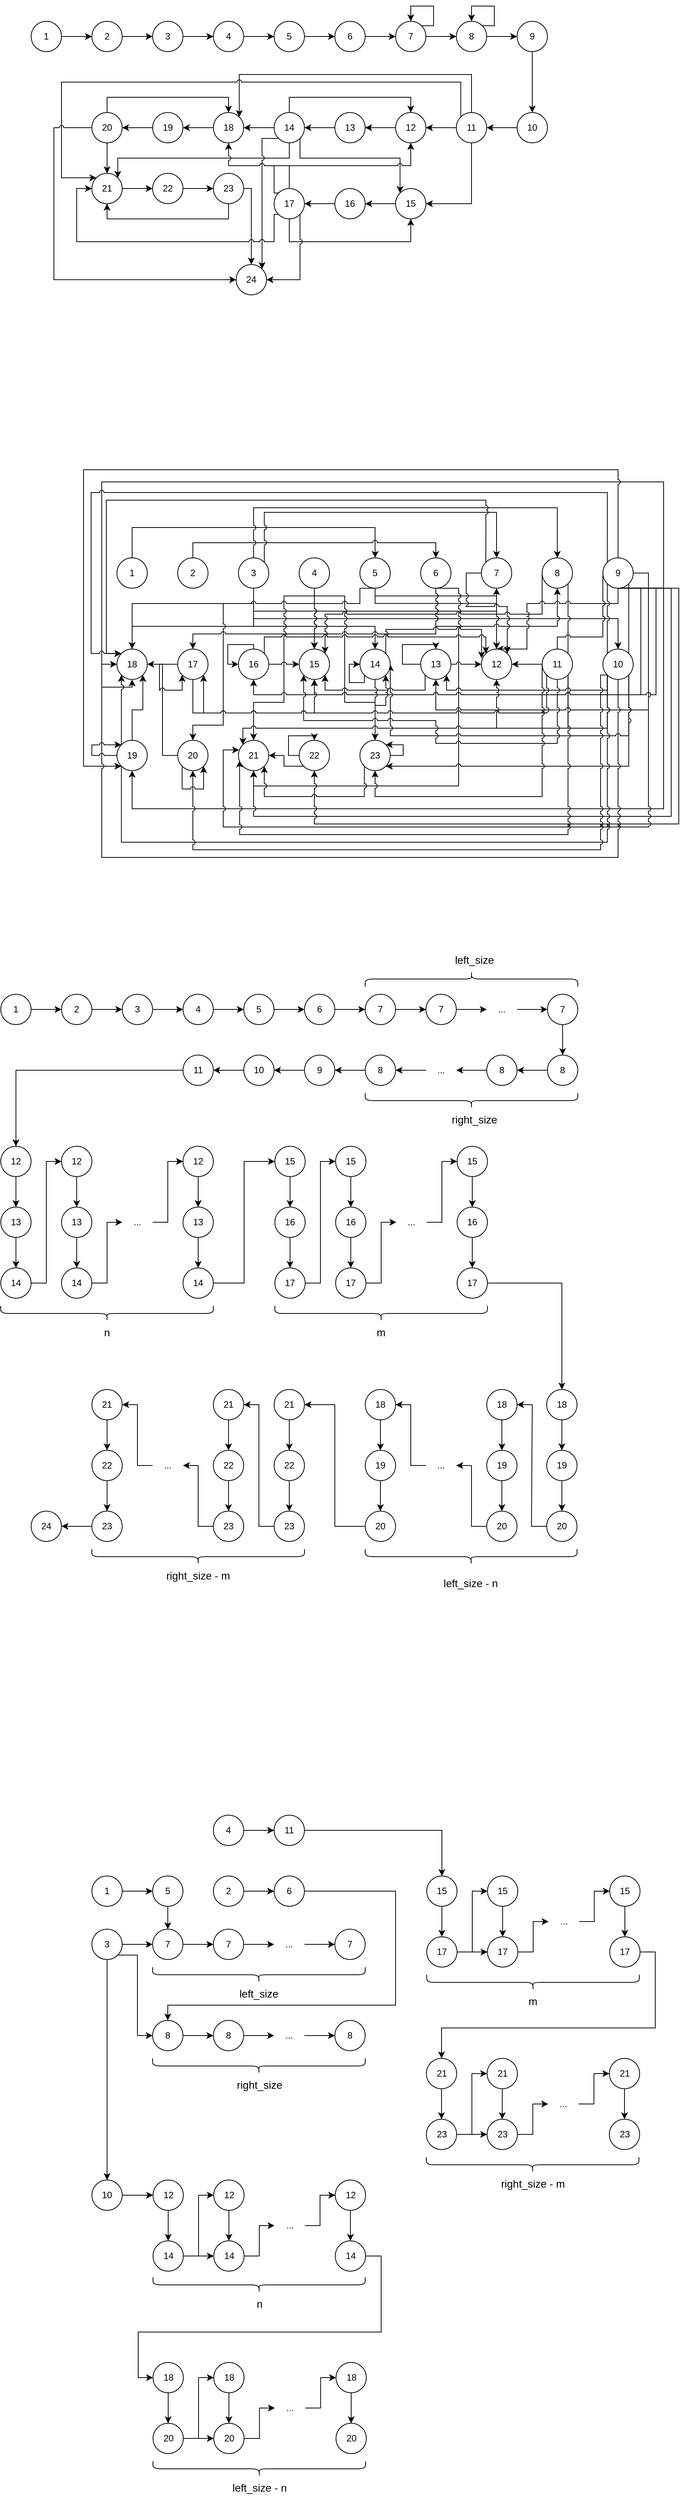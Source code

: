 <mxfile version="20.7.4" type="device"><diagram id="4gzc49gLe2awI-IaJNyL" name="Страница 1"><mxGraphModel dx="1936" dy="2105" grid="1" gridSize="10" guides="1" tooltips="1" connect="1" arrows="1" fold="1" page="1" pageScale="1" pageWidth="827" pageHeight="1169" math="0" shadow="0"><root><mxCell id="0"/><mxCell id="1" parent="0"/><mxCell id="-7eYsU2KhvY4J1_C-OVi-3" style="edgeStyle=orthogonalEdgeStyle;rounded=0;orthogonalLoop=1;jettySize=auto;html=1;exitX=1;exitY=0.5;exitDx=0;exitDy=0;entryX=0;entryY=0.5;entryDx=0;entryDy=0;jumpStyle=arc;" parent="1" source="-7eYsU2KhvY4J1_C-OVi-1" target="-7eYsU2KhvY4J1_C-OVi-2" edge="1"><mxGeometry relative="1" as="geometry"/></mxCell><mxCell id="-7eYsU2KhvY4J1_C-OVi-1" value="1" style="ellipse;whiteSpace=wrap;html=1;aspect=fixed;" parent="1" vertex="1"><mxGeometry x="80" y="-240" width="40" height="40" as="geometry"/></mxCell><mxCell id="-7eYsU2KhvY4J1_C-OVi-5" style="edgeStyle=orthogonalEdgeStyle;rounded=0;orthogonalLoop=1;jettySize=auto;html=1;exitX=1;exitY=0.5;exitDx=0;exitDy=0;entryX=0;entryY=0.5;entryDx=0;entryDy=0;jumpStyle=arc;" parent="1" source="-7eYsU2KhvY4J1_C-OVi-2" target="-7eYsU2KhvY4J1_C-OVi-4" edge="1"><mxGeometry relative="1" as="geometry"/></mxCell><mxCell id="-7eYsU2KhvY4J1_C-OVi-2" value="2" style="ellipse;whiteSpace=wrap;html=1;aspect=fixed;" parent="1" vertex="1"><mxGeometry x="160" y="-240" width="40" height="40" as="geometry"/></mxCell><mxCell id="-7eYsU2KhvY4J1_C-OVi-9" value="" style="edgeStyle=orthogonalEdgeStyle;rounded=0;orthogonalLoop=1;jettySize=auto;html=1;jumpStyle=arc;" parent="1" source="-7eYsU2KhvY4J1_C-OVi-4" target="-7eYsU2KhvY4J1_C-OVi-6" edge="1"><mxGeometry relative="1" as="geometry"/></mxCell><mxCell id="-7eYsU2KhvY4J1_C-OVi-4" value="3" style="ellipse;whiteSpace=wrap;html=1;aspect=fixed;" parent="1" vertex="1"><mxGeometry x="240" y="-240" width="40" height="40" as="geometry"/></mxCell><mxCell id="-7eYsU2KhvY4J1_C-OVi-10" value="" style="edgeStyle=orthogonalEdgeStyle;rounded=0;orthogonalLoop=1;jettySize=auto;html=1;jumpStyle=arc;" parent="1" source="-7eYsU2KhvY4J1_C-OVi-6" target="-7eYsU2KhvY4J1_C-OVi-7" edge="1"><mxGeometry relative="1" as="geometry"/></mxCell><mxCell id="-7eYsU2KhvY4J1_C-OVi-6" value="4" style="ellipse;whiteSpace=wrap;html=1;aspect=fixed;" parent="1" vertex="1"><mxGeometry x="320" y="-240" width="40" height="40" as="geometry"/></mxCell><mxCell id="-7eYsU2KhvY4J1_C-OVi-11" value="" style="edgeStyle=orthogonalEdgeStyle;rounded=0;orthogonalLoop=1;jettySize=auto;html=1;jumpStyle=arc;" parent="1" source="-7eYsU2KhvY4J1_C-OVi-7" target="-7eYsU2KhvY4J1_C-OVi-8" edge="1"><mxGeometry relative="1" as="geometry"/></mxCell><mxCell id="-7eYsU2KhvY4J1_C-OVi-7" value="5" style="ellipse;whiteSpace=wrap;html=1;aspect=fixed;" parent="1" vertex="1"><mxGeometry x="400" y="-240" width="40" height="40" as="geometry"/></mxCell><mxCell id="-7eYsU2KhvY4J1_C-OVi-13" value="" style="edgeStyle=orthogonalEdgeStyle;rounded=0;orthogonalLoop=1;jettySize=auto;html=1;jumpStyle=arc;" parent="1" source="-7eYsU2KhvY4J1_C-OVi-8" target="-7eYsU2KhvY4J1_C-OVi-12" edge="1"><mxGeometry relative="1" as="geometry"/></mxCell><mxCell id="-7eYsU2KhvY4J1_C-OVi-8" value="6" style="ellipse;whiteSpace=wrap;html=1;aspect=fixed;" parent="1" vertex="1"><mxGeometry x="480" y="-240" width="40" height="40" as="geometry"/></mxCell><mxCell id="-7eYsU2KhvY4J1_C-OVi-21" style="edgeStyle=orthogonalEdgeStyle;rounded=0;orthogonalLoop=1;jettySize=auto;html=1;exitX=0.5;exitY=1;exitDx=0;exitDy=0;entryX=0.5;entryY=0;entryDx=0;entryDy=0;jumpStyle=arc;" parent="1" source="-7eYsU2KhvY4J1_C-OVi-12" target="-7eYsU2KhvY4J1_C-OVi-19" edge="1"><mxGeometry relative="1" as="geometry"/></mxCell><mxCell id="-7eYsU2KhvY4J1_C-OVi-12" value="7" style="ellipse;whiteSpace=wrap;html=1;aspect=fixed;direction=north;" parent="1" vertex="1"><mxGeometry x="560" y="-240" width="40" height="40" as="geometry"/></mxCell><mxCell id="-7eYsU2KhvY4J1_C-OVi-17" style="edgeStyle=orthogonalEdgeStyle;rounded=0;orthogonalLoop=1;jettySize=auto;html=1;exitX=1;exitY=1;exitDx=0;exitDy=0;entryX=1;entryY=0.5;entryDx=0;entryDy=0;jumpStyle=arc;" parent="1" source="-7eYsU2KhvY4J1_C-OVi-12" target="-7eYsU2KhvY4J1_C-OVi-12" edge="1"><mxGeometry relative="1" as="geometry"><Array as="points"><mxPoint x="610" y="-234"/><mxPoint x="610" y="-260"/><mxPoint x="580" y="-260"/></Array></mxGeometry></mxCell><mxCell id="-7eYsU2KhvY4J1_C-OVi-23" style="edgeStyle=orthogonalEdgeStyle;rounded=0;orthogonalLoop=1;jettySize=auto;html=1;exitX=0.5;exitY=1;exitDx=0;exitDy=0;entryX=0.5;entryY=0;entryDx=0;entryDy=0;jumpStyle=arc;" parent="1" source="-7eYsU2KhvY4J1_C-OVi-19" target="-7eYsU2KhvY4J1_C-OVi-22" edge="1"><mxGeometry relative="1" as="geometry"/></mxCell><mxCell id="-7eYsU2KhvY4J1_C-OVi-19" value="8" style="ellipse;whiteSpace=wrap;html=1;aspect=fixed;direction=north;" parent="1" vertex="1"><mxGeometry x="640" y="-240" width="40" height="40" as="geometry"/></mxCell><mxCell id="-7eYsU2KhvY4J1_C-OVi-20" style="edgeStyle=orthogonalEdgeStyle;rounded=0;orthogonalLoop=1;jettySize=auto;html=1;exitX=1;exitY=1;exitDx=0;exitDy=0;entryX=1;entryY=0.5;entryDx=0;entryDy=0;jumpStyle=arc;" parent="1" source="-7eYsU2KhvY4J1_C-OVi-19" target="-7eYsU2KhvY4J1_C-OVi-19" edge="1"><mxGeometry relative="1" as="geometry"><Array as="points"><mxPoint x="690" y="-234"/><mxPoint x="690" y="-260"/><mxPoint x="660" y="-260"/></Array></mxGeometry></mxCell><mxCell id="-7eYsU2KhvY4J1_C-OVi-26" value="" style="edgeStyle=orthogonalEdgeStyle;rounded=0;orthogonalLoop=1;jettySize=auto;html=1;jumpStyle=arc;" parent="1" source="-7eYsU2KhvY4J1_C-OVi-22" target="-7eYsU2KhvY4J1_C-OVi-24" edge="1"><mxGeometry relative="1" as="geometry"/></mxCell><mxCell id="-7eYsU2KhvY4J1_C-OVi-22" value="9" style="ellipse;whiteSpace=wrap;html=1;aspect=fixed;direction=north;" parent="1" vertex="1"><mxGeometry x="720" y="-240" width="40" height="40" as="geometry"/></mxCell><mxCell id="-7eYsU2KhvY4J1_C-OVi-27" value="" style="edgeStyle=orthogonalEdgeStyle;rounded=0;orthogonalLoop=1;jettySize=auto;html=1;jumpStyle=arc;" parent="1" source="-7eYsU2KhvY4J1_C-OVi-24" target="-7eYsU2KhvY4J1_C-OVi-25" edge="1"><mxGeometry relative="1" as="geometry"/></mxCell><mxCell id="-7eYsU2KhvY4J1_C-OVi-24" value="10" style="ellipse;whiteSpace=wrap;html=1;aspect=fixed;direction=north;" parent="1" vertex="1"><mxGeometry x="720" y="-120" width="40" height="40" as="geometry"/></mxCell><mxCell id="-7eYsU2KhvY4J1_C-OVi-31" value="" style="edgeStyle=orthogonalEdgeStyle;rounded=0;orthogonalLoop=1;jettySize=auto;html=1;jumpStyle=arc;" parent="1" source="-7eYsU2KhvY4J1_C-OVi-25" target="-7eYsU2KhvY4J1_C-OVi-28" edge="1"><mxGeometry relative="1" as="geometry"/></mxCell><mxCell id="-RbdefPEq4olhv-vuX1D-8" style="edgeStyle=orthogonalEdgeStyle;rounded=0;orthogonalLoop=1;jettySize=auto;html=1;exitX=0;exitY=0.5;exitDx=0;exitDy=0;entryX=0.5;entryY=1;entryDx=0;entryDy=0;jumpStyle=arc;" parent="1" source="-7eYsU2KhvY4J1_C-OVi-25" target="-RbdefPEq4olhv-vuX1D-2" edge="1"><mxGeometry relative="1" as="geometry"/></mxCell><mxCell id="1Fwl-U0NmPxwN9O2EHJj-1" style="edgeStyle=orthogonalEdgeStyle;rounded=0;jumpStyle=arc;orthogonalLoop=1;jettySize=auto;html=1;exitX=1;exitY=0.5;exitDx=0;exitDy=0;entryX=1;entryY=1;entryDx=0;entryDy=0;" edge="1" parent="1" source="-7eYsU2KhvY4J1_C-OVi-25" target="-7eYsU2KhvY4J1_C-OVi-36"><mxGeometry relative="1" as="geometry"><Array as="points"><mxPoint x="660" y="-170"/><mxPoint x="354" y="-170"/></Array></mxGeometry></mxCell><mxCell id="1Fwl-U0NmPxwN9O2EHJj-2" style="edgeStyle=orthogonalEdgeStyle;rounded=0;jumpStyle=arc;orthogonalLoop=1;jettySize=auto;html=1;exitX=1;exitY=0;exitDx=0;exitDy=0;entryX=1;entryY=0;entryDx=0;entryDy=0;" edge="1" parent="1" source="-7eYsU2KhvY4J1_C-OVi-25" target="-7eYsU2KhvY4J1_C-OVi-42"><mxGeometry relative="1" as="geometry"><Array as="points"><mxPoint x="646" y="-160"/><mxPoint x="120" y="-160"/><mxPoint x="120" y="-34"/></Array></mxGeometry></mxCell><mxCell id="-7eYsU2KhvY4J1_C-OVi-25" value="11" style="ellipse;whiteSpace=wrap;html=1;aspect=fixed;direction=north;" parent="1" vertex="1"><mxGeometry x="640" y="-120" width="40" height="40" as="geometry"/></mxCell><mxCell id="-7eYsU2KhvY4J1_C-OVi-32" value="" style="edgeStyle=orthogonalEdgeStyle;rounded=0;orthogonalLoop=1;jettySize=auto;html=1;jumpStyle=arc;" parent="1" source="-7eYsU2KhvY4J1_C-OVi-28" target="-7eYsU2KhvY4J1_C-OVi-29" edge="1"><mxGeometry relative="1" as="geometry"/></mxCell><mxCell id="-7eYsU2KhvY4J1_C-OVi-28" value="12" style="ellipse;whiteSpace=wrap;html=1;aspect=fixed;direction=north;" parent="1" vertex="1"><mxGeometry x="560" y="-120" width="40" height="40" as="geometry"/></mxCell><mxCell id="-7eYsU2KhvY4J1_C-OVi-33" value="" style="edgeStyle=orthogonalEdgeStyle;rounded=0;orthogonalLoop=1;jettySize=auto;html=1;jumpStyle=arc;" parent="1" source="-7eYsU2KhvY4J1_C-OVi-29" target="-7eYsU2KhvY4J1_C-OVi-30" edge="1"><mxGeometry relative="1" as="geometry"/></mxCell><mxCell id="-7eYsU2KhvY4J1_C-OVi-29" value="13" style="ellipse;whiteSpace=wrap;html=1;aspect=fixed;direction=north;" parent="1" vertex="1"><mxGeometry x="480" y="-120" width="40" height="40" as="geometry"/></mxCell><mxCell id="-7eYsU2KhvY4J1_C-OVi-34" style="edgeStyle=orthogonalEdgeStyle;rounded=0;orthogonalLoop=1;jettySize=auto;html=1;exitX=1;exitY=0.5;exitDx=0;exitDy=0;entryX=1;entryY=0.5;entryDx=0;entryDy=0;jumpStyle=arc;" parent="1" source="-7eYsU2KhvY4J1_C-OVi-30" target="-7eYsU2KhvY4J1_C-OVi-28" edge="1"><mxGeometry relative="1" as="geometry"><Array as="points"><mxPoint x="420" y="-140"/><mxPoint x="580" y="-140"/></Array></mxGeometry></mxCell><mxCell id="-7eYsU2KhvY4J1_C-OVi-41" value="" style="edgeStyle=orthogonalEdgeStyle;rounded=0;orthogonalLoop=1;jettySize=auto;html=1;jumpStyle=arc;" parent="1" source="-7eYsU2KhvY4J1_C-OVi-30" target="-7eYsU2KhvY4J1_C-OVi-36" edge="1"><mxGeometry relative="1" as="geometry"/></mxCell><mxCell id="-RbdefPEq4olhv-vuX1D-10" style="edgeStyle=orthogonalEdgeStyle;rounded=0;orthogonalLoop=1;jettySize=auto;html=1;exitX=0;exitY=0.5;exitDx=0;exitDy=0;entryX=1;entryY=1;entryDx=0;entryDy=0;jumpStyle=arc;" parent="1" source="-7eYsU2KhvY4J1_C-OVi-30" target="-7eYsU2KhvY4J1_C-OVi-42" edge="1"><mxGeometry relative="1" as="geometry"/></mxCell><mxCell id="-RbdefPEq4olhv-vuX1D-15" style="edgeStyle=orthogonalEdgeStyle;rounded=0;orthogonalLoop=1;jettySize=auto;html=1;exitX=0;exitY=0;exitDx=0;exitDy=0;entryX=1;entryY=1;entryDx=0;entryDy=0;jumpStyle=arc;" parent="1" source="-7eYsU2KhvY4J1_C-OVi-30" target="-RbdefPEq4olhv-vuX1D-9" edge="1"><mxGeometry relative="1" as="geometry"><mxPoint x="430" y="70" as="targetPoint"/><Array as="points"><mxPoint x="384" y="-86"/></Array></mxGeometry></mxCell><mxCell id="1Fwl-U0NmPxwN9O2EHJj-3" style="edgeStyle=orthogonalEdgeStyle;rounded=0;jumpStyle=arc;orthogonalLoop=1;jettySize=auto;html=1;exitX=0;exitY=1;exitDx=0;exitDy=0;entryX=1;entryY=0;entryDx=0;entryDy=0;" edge="1" parent="1" source="-7eYsU2KhvY4J1_C-OVi-30" target="-RbdefPEq4olhv-vuX1D-2"><mxGeometry relative="1" as="geometry"><Array as="points"><mxPoint x="434" y="-60"/><mxPoint x="566" y="-60"/></Array></mxGeometry></mxCell><mxCell id="-7eYsU2KhvY4J1_C-OVi-30" value="14" style="ellipse;whiteSpace=wrap;html=1;aspect=fixed;direction=north;" parent="1" vertex="1"><mxGeometry x="400" y="-120" width="40" height="40" as="geometry"/></mxCell><mxCell id="-7eYsU2KhvY4J1_C-OVi-35" value="" style="edgeStyle=orthogonalEdgeStyle;rounded=0;orthogonalLoop=1;jettySize=auto;html=1;jumpStyle=arc;" parent="1" source="-7eYsU2KhvY4J1_C-OVi-36" target="-7eYsU2KhvY4J1_C-OVi-38" edge="1"><mxGeometry relative="1" as="geometry"/></mxCell><mxCell id="-7eYsU2KhvY4J1_C-OVi-36" value="18" style="ellipse;whiteSpace=wrap;html=1;aspect=fixed;direction=north;" parent="1" vertex="1"><mxGeometry x="320" y="-120" width="40" height="40" as="geometry"/></mxCell><mxCell id="-7eYsU2KhvY4J1_C-OVi-37" value="" style="edgeStyle=orthogonalEdgeStyle;rounded=0;orthogonalLoop=1;jettySize=auto;html=1;jumpStyle=arc;" parent="1" source="-7eYsU2KhvY4J1_C-OVi-38" target="-7eYsU2KhvY4J1_C-OVi-40" edge="1"><mxGeometry relative="1" as="geometry"/></mxCell><mxCell id="-7eYsU2KhvY4J1_C-OVi-38" value="19" style="ellipse;whiteSpace=wrap;html=1;aspect=fixed;direction=north;" parent="1" vertex="1"><mxGeometry x="240" y="-120" width="40" height="40" as="geometry"/></mxCell><mxCell id="-7eYsU2KhvY4J1_C-OVi-39" style="edgeStyle=orthogonalEdgeStyle;rounded=0;orthogonalLoop=1;jettySize=auto;html=1;exitX=1;exitY=0.5;exitDx=0;exitDy=0;entryX=1;entryY=0.5;entryDx=0;entryDy=0;jumpStyle=arc;" parent="1" source="-7eYsU2KhvY4J1_C-OVi-40" target="-7eYsU2KhvY4J1_C-OVi-36" edge="1"><mxGeometry relative="1" as="geometry"><Array as="points"><mxPoint x="180" y="-140"/><mxPoint x="340" y="-140"/></Array></mxGeometry></mxCell><mxCell id="-7eYsU2KhvY4J1_C-OVi-45" value="" style="edgeStyle=orthogonalEdgeStyle;rounded=0;orthogonalLoop=1;jettySize=auto;html=1;jumpStyle=arc;" parent="1" source="-7eYsU2KhvY4J1_C-OVi-40" target="-7eYsU2KhvY4J1_C-OVi-42" edge="1"><mxGeometry relative="1" as="geometry"/></mxCell><mxCell id="-RbdefPEq4olhv-vuX1D-13" style="edgeStyle=orthogonalEdgeStyle;rounded=0;orthogonalLoop=1;jettySize=auto;html=1;exitX=0.5;exitY=0;exitDx=0;exitDy=0;entryX=0.5;entryY=0;entryDx=0;entryDy=0;jumpStyle=arc;" parent="1" source="-7eYsU2KhvY4J1_C-OVi-40" target="-RbdefPEq4olhv-vuX1D-9" edge="1"><mxGeometry relative="1" as="geometry"><Array as="points"><mxPoint x="110" y="-100"/><mxPoint x="110" y="100"/></Array></mxGeometry></mxCell><mxCell id="-7eYsU2KhvY4J1_C-OVi-40" value="20" style="ellipse;whiteSpace=wrap;html=1;aspect=fixed;direction=north;" parent="1" vertex="1"><mxGeometry x="160" y="-120" width="40" height="40" as="geometry"/></mxCell><mxCell id="-7eYsU2KhvY4J1_C-OVi-46" value="" style="edgeStyle=orthogonalEdgeStyle;rounded=0;orthogonalLoop=1;jettySize=auto;html=1;jumpStyle=arc;" parent="1" source="-7eYsU2KhvY4J1_C-OVi-42" target="-7eYsU2KhvY4J1_C-OVi-43" edge="1"><mxGeometry relative="1" as="geometry"/></mxCell><mxCell id="-7eYsU2KhvY4J1_C-OVi-42" value="21" style="ellipse;whiteSpace=wrap;html=1;aspect=fixed;direction=north;" parent="1" vertex="1"><mxGeometry x="160" y="-40" width="40" height="40" as="geometry"/></mxCell><mxCell id="-7eYsU2KhvY4J1_C-OVi-47" value="" style="edgeStyle=orthogonalEdgeStyle;rounded=0;orthogonalLoop=1;jettySize=auto;html=1;jumpStyle=arc;" parent="1" source="-7eYsU2KhvY4J1_C-OVi-43" target="-7eYsU2KhvY4J1_C-OVi-44" edge="1"><mxGeometry relative="1" as="geometry"/></mxCell><mxCell id="-7eYsU2KhvY4J1_C-OVi-43" value="22" style="ellipse;whiteSpace=wrap;html=1;aspect=fixed;direction=north;" parent="1" vertex="1"><mxGeometry x="240" y="-40" width="40" height="40" as="geometry"/></mxCell><mxCell id="-7eYsU2KhvY4J1_C-OVi-48" style="edgeStyle=orthogonalEdgeStyle;rounded=0;orthogonalLoop=1;jettySize=auto;html=1;exitX=0;exitY=0.5;exitDx=0;exitDy=0;entryX=0;entryY=0.5;entryDx=0;entryDy=0;jumpStyle=arc;" parent="1" source="-7eYsU2KhvY4J1_C-OVi-44" target="-7eYsU2KhvY4J1_C-OVi-42" edge="1"><mxGeometry relative="1" as="geometry"/></mxCell><mxCell id="-RbdefPEq4olhv-vuX1D-12" style="edgeStyle=orthogonalEdgeStyle;rounded=0;orthogonalLoop=1;jettySize=auto;html=1;exitX=0.5;exitY=1;exitDx=0;exitDy=0;entryX=1;entryY=0.5;entryDx=0;entryDy=0;jumpStyle=arc;" parent="1" source="-7eYsU2KhvY4J1_C-OVi-44" target="-RbdefPEq4olhv-vuX1D-9" edge="1"><mxGeometry relative="1" as="geometry"><Array as="points"><mxPoint x="370" y="-20"/></Array></mxGeometry></mxCell><mxCell id="-7eYsU2KhvY4J1_C-OVi-44" value="23" style="ellipse;whiteSpace=wrap;html=1;aspect=fixed;direction=north;" parent="1" vertex="1"><mxGeometry x="320" y="-40" width="40" height="40" as="geometry"/></mxCell><mxCell id="-7eYsU2KhvY4J1_C-OVi-93" style="edgeStyle=orthogonalEdgeStyle;rounded=0;orthogonalLoop=1;jettySize=auto;html=1;exitX=0.5;exitY=0;exitDx=0;exitDy=0;entryX=0.5;entryY=0;entryDx=0;entryDy=0;jumpStyle=arc;" parent="1" source="-7eYsU2KhvY4J1_C-OVi-50" target="-7eYsU2KhvY4J1_C-OVi-58" edge="1"><mxGeometry relative="1" as="geometry"><Array as="points"><mxPoint x="213" y="425.94"/><mxPoint x="533" y="425.94"/></Array></mxGeometry></mxCell><mxCell id="-7eYsU2KhvY4J1_C-OVi-50" value="1" style="ellipse;whiteSpace=wrap;html=1;aspect=fixed;" parent="1" vertex="1"><mxGeometry x="193" y="465.89" width="40" height="40" as="geometry"/></mxCell><mxCell id="-7eYsU2KhvY4J1_C-OVi-94" style="edgeStyle=orthogonalEdgeStyle;rounded=0;orthogonalLoop=1;jettySize=auto;html=1;exitX=0.5;exitY=0;exitDx=0;exitDy=0;entryX=0.5;entryY=0;entryDx=0;entryDy=0;jumpStyle=arc;" parent="1" source="-7eYsU2KhvY4J1_C-OVi-52" target="-7eYsU2KhvY4J1_C-OVi-60" edge="1"><mxGeometry relative="1" as="geometry"><Array as="points"><mxPoint x="293" y="445.94"/><mxPoint x="613" y="445.94"/></Array></mxGeometry></mxCell><mxCell id="-7eYsU2KhvY4J1_C-OVi-52" value="2" style="ellipse;whiteSpace=wrap;html=1;aspect=fixed;" parent="1" vertex="1"><mxGeometry x="273" y="465.89" width="40" height="40" as="geometry"/></mxCell><mxCell id="-7eYsU2KhvY4J1_C-OVi-95" style="edgeStyle=orthogonalEdgeStyle;rounded=0;orthogonalLoop=1;jettySize=auto;html=1;exitX=1;exitY=0;exitDx=0;exitDy=0;entryX=1;entryY=0.5;entryDx=0;entryDy=0;jumpStyle=arc;" parent="1" source="-7eYsU2KhvY4J1_C-OVi-54" target="-7eYsU2KhvY4J1_C-OVi-62" edge="1"><mxGeometry relative="1" as="geometry"><Array as="points"><mxPoint x="387" y="406"/><mxPoint x="693" y="406"/></Array></mxGeometry></mxCell><mxCell id="-7eYsU2KhvY4J1_C-OVi-96" style="edgeStyle=orthogonalEdgeStyle;rounded=0;orthogonalLoop=1;jettySize=auto;html=1;exitX=0.5;exitY=0;exitDx=0;exitDy=0;entryX=1;entryY=0.5;entryDx=0;entryDy=0;jumpStyle=arc;" parent="1" source="-7eYsU2KhvY4J1_C-OVi-54" target="-7eYsU2KhvY4J1_C-OVi-65" edge="1"><mxGeometry relative="1" as="geometry"><Array as="points"><mxPoint x="373" y="400"/><mxPoint x="773" y="400"/></Array></mxGeometry></mxCell><mxCell id="-7eYsU2KhvY4J1_C-OVi-97" style="edgeStyle=orthogonalEdgeStyle;rounded=0;orthogonalLoop=1;jettySize=auto;html=1;exitX=0.5;exitY=1;exitDx=0;exitDy=0;entryX=1;entryY=0.5;entryDx=0;entryDy=0;jumpStyle=arc;" parent="1" source="-7eYsU2KhvY4J1_C-OVi-54" target="-7eYsU2KhvY4J1_C-OVi-70" edge="1"><mxGeometry relative="1" as="geometry"/></mxCell><mxCell id="-7eYsU2KhvY4J1_C-OVi-98" style="edgeStyle=orthogonalEdgeStyle;rounded=0;orthogonalLoop=1;jettySize=auto;html=1;exitX=0.5;exitY=1;exitDx=0;exitDy=0;entryX=1;entryY=0.5;entryDx=0;entryDy=0;jumpStyle=arc;" parent="1" source="-7eYsU2KhvY4J1_C-OVi-54" target="-7eYsU2KhvY4J1_C-OVi-74" edge="1"><mxGeometry relative="1" as="geometry"><Array as="points"><mxPoint x="373" y="535.94"/><mxPoint x="693" y="535.94"/></Array></mxGeometry></mxCell><mxCell id="-7eYsU2KhvY4J1_C-OVi-99" style="edgeStyle=orthogonalEdgeStyle;rounded=0;orthogonalLoop=1;jettySize=auto;html=1;exitX=0.5;exitY=1;exitDx=0;exitDy=0;entryX=1;entryY=0.5;entryDx=0;entryDy=0;jumpStyle=arc;" parent="1" source="-7eYsU2KhvY4J1_C-OVi-54" target="-7eYsU2KhvY4J1_C-OVi-79" edge="1"><mxGeometry relative="1" as="geometry"><Array as="points"><mxPoint x="373" y="555.94"/><mxPoint x="533" y="555.94"/></Array></mxGeometry></mxCell><mxCell id="-7eYsU2KhvY4J1_C-OVi-106" style="edgeStyle=orthogonalEdgeStyle;rounded=0;orthogonalLoop=1;jettySize=auto;html=1;exitX=0.5;exitY=1;exitDx=0;exitDy=0;entryX=1;entryY=0.5;entryDx=0;entryDy=0;jumpStyle=arc;" parent="1" source="-7eYsU2KhvY4J1_C-OVi-54" target="-7eYsU2KhvY4J1_C-OVi-81" edge="1"><mxGeometry relative="1" as="geometry"><Array as="points"><mxPoint x="373" y="555.94"/><mxPoint x="213" y="555.94"/></Array></mxGeometry></mxCell><mxCell id="-7eYsU2KhvY4J1_C-OVi-107" style="edgeStyle=orthogonalEdgeStyle;rounded=0;orthogonalLoop=1;jettySize=auto;html=1;exitX=0.5;exitY=1;exitDx=0;exitDy=0;entryX=1;entryY=0.5;entryDx=0;entryDy=0;jumpStyle=arc;" parent="1" source="-7eYsU2KhvY4J1_C-OVi-54" target="-7eYsU2KhvY4J1_C-OVi-86" edge="1"><mxGeometry relative="1" as="geometry"><Array as="points"><mxPoint x="373" y="525.94"/><mxPoint x="333" y="525.94"/><mxPoint x="333" y="685.94"/><mxPoint x="293" y="685.94"/></Array></mxGeometry></mxCell><mxCell id="-7eYsU2KhvY4J1_C-OVi-54" value="3" style="ellipse;whiteSpace=wrap;html=1;aspect=fixed;" parent="1" vertex="1"><mxGeometry x="353" y="465.89" width="40" height="40" as="geometry"/></mxCell><mxCell id="-7eYsU2KhvY4J1_C-OVi-108" style="edgeStyle=orthogonalEdgeStyle;rounded=0;orthogonalLoop=1;jettySize=auto;html=1;exitX=0.5;exitY=1;exitDx=0;exitDy=0;entryX=1;entryY=0.5;entryDx=0;entryDy=0;jumpStyle=arc;" parent="1" source="-7eYsU2KhvY4J1_C-OVi-56" target="-7eYsU2KhvY4J1_C-OVi-102" edge="1"><mxGeometry relative="1" as="geometry"/></mxCell><mxCell id="-7eYsU2KhvY4J1_C-OVi-109" style="edgeStyle=orthogonalEdgeStyle;rounded=0;orthogonalLoop=1;jettySize=auto;html=1;exitX=0.5;exitY=1;exitDx=0;exitDy=0;entryX=1;entryY=0.5;entryDx=0;entryDy=0;jumpStyle=arc;" parent="1" source="-7eYsU2KhvY4J1_C-OVi-56" target="-7eYsU2KhvY4J1_C-OVi-105" edge="1"><mxGeometry relative="1" as="geometry"><Array as="points"><mxPoint x="453" y="565.94"/><mxPoint x="293" y="565.94"/></Array></mxGeometry></mxCell><mxCell id="-7eYsU2KhvY4J1_C-OVi-110" style="edgeStyle=orthogonalEdgeStyle;rounded=0;orthogonalLoop=1;jettySize=auto;html=1;exitX=0.5;exitY=1;exitDx=0;exitDy=0;entryX=1;entryY=0.5;entryDx=0;entryDy=0;jumpStyle=arc;" parent="1" source="-7eYsU2KhvY4J1_C-OVi-56" target="-7eYsU2KhvY4J1_C-OVi-88" edge="1"><mxGeometry relative="1" as="geometry"><Array as="points"><mxPoint x="453" y="515.94"/><mxPoint x="413" y="515.94"/><mxPoint x="413" y="655.94"/><mxPoint x="373" y="655.94"/></Array></mxGeometry></mxCell><mxCell id="-7eYsU2KhvY4J1_C-OVi-111" style="edgeStyle=orthogonalEdgeStyle;rounded=0;orthogonalLoop=1;jettySize=auto;html=1;exitX=0.5;exitY=1;exitDx=0;exitDy=0;entryX=1;entryY=0.5;entryDx=0;entryDy=0;jumpStyle=arc;" parent="1" source="-7eYsU2KhvY4J1_C-OVi-56" target="-7eYsU2KhvY4J1_C-OVi-92" edge="1"><mxGeometry relative="1" as="geometry"><Array as="points"><mxPoint x="453" y="515.94"/><mxPoint x="493" y="515.94"/><mxPoint x="493" y="655.94"/><mxPoint x="533" y="655.94"/></Array></mxGeometry></mxCell><mxCell id="-7eYsU2KhvY4J1_C-OVi-56" value="4" style="ellipse;whiteSpace=wrap;html=1;aspect=fixed;" parent="1" vertex="1"><mxGeometry x="433" y="465.89" width="40" height="40" as="geometry"/></mxCell><mxCell id="-7eYsU2KhvY4J1_C-OVi-112" style="edgeStyle=orthogonalEdgeStyle;rounded=0;orthogonalLoop=1;jettySize=auto;html=1;exitX=0.5;exitY=1;exitDx=0;exitDy=0;entryX=1;entryY=0.5;entryDx=0;entryDy=0;jumpStyle=arc;" parent="1" source="-7eYsU2KhvY4J1_C-OVi-58" target="-7eYsU2KhvY4J1_C-OVi-74" edge="1"><mxGeometry relative="1" as="geometry"><Array as="points"><mxPoint x="533" y="515.94"/><mxPoint x="693" y="515.94"/></Array></mxGeometry></mxCell><mxCell id="-7eYsU2KhvY4J1_C-OVi-113" style="edgeStyle=orthogonalEdgeStyle;rounded=0;orthogonalLoop=1;jettySize=auto;html=1;exitX=0.5;exitY=1;exitDx=0;exitDy=0;entryX=1;entryY=0.5;entryDx=0;entryDy=0;jumpStyle=arc;" parent="1" source="-7eYsU2KhvY4J1_C-OVi-58" target="-7eYsU2KhvY4J1_C-OVi-81" edge="1"><mxGeometry relative="1" as="geometry"><Array as="points"><mxPoint x="513" y="505.94"/><mxPoint x="513" y="525.94"/><mxPoint x="213" y="525.94"/></Array></mxGeometry></mxCell><mxCell id="-7eYsU2KhvY4J1_C-OVi-114" style="edgeStyle=orthogonalEdgeStyle;rounded=0;orthogonalLoop=1;jettySize=auto;html=1;exitX=0.5;exitY=1;exitDx=0;exitDy=0;entryX=0;entryY=0.5;entryDx=0;entryDy=0;jumpStyle=arc;" parent="1" source="-7eYsU2KhvY4J1_C-OVi-58" target="-7eYsU2KhvY4J1_C-OVi-62" edge="1"><mxGeometry relative="1" as="geometry"/></mxCell><mxCell id="-7eYsU2KhvY4J1_C-OVi-58" value="5" style="ellipse;whiteSpace=wrap;html=1;aspect=fixed;" parent="1" vertex="1"><mxGeometry x="513" y="465.89" width="40" height="40" as="geometry"/></mxCell><mxCell id="-7eYsU2KhvY4J1_C-OVi-115" style="edgeStyle=orthogonalEdgeStyle;rounded=0;orthogonalLoop=1;jettySize=auto;html=1;exitX=0.5;exitY=1;exitDx=0;exitDy=0;entryX=0;entryY=0.5;entryDx=0;entryDy=0;jumpStyle=arc;" parent="1" source="-7eYsU2KhvY4J1_C-OVi-60" target="-7eYsU2KhvY4J1_C-OVi-65" edge="1"><mxGeometry relative="1" as="geometry"><Array as="points"><mxPoint x="613" y="555.94"/><mxPoint x="773" y="555.94"/></Array></mxGeometry></mxCell><mxCell id="-7eYsU2KhvY4J1_C-OVi-116" style="edgeStyle=orthogonalEdgeStyle;rounded=0;orthogonalLoop=1;jettySize=auto;html=1;exitX=0.5;exitY=1;exitDx=0;exitDy=0;entryX=1;entryY=0.5;entryDx=0;entryDy=0;jumpStyle=arc;" parent="1" source="-7eYsU2KhvY4J1_C-OVi-60" target="-7eYsU2KhvY4J1_C-OVi-102" edge="1"><mxGeometry relative="1" as="geometry"><Array as="points"><mxPoint x="613" y="565.94"/><mxPoint x="453" y="565.94"/></Array></mxGeometry></mxCell><mxCell id="-7eYsU2KhvY4J1_C-OVi-117" style="edgeStyle=orthogonalEdgeStyle;rounded=0;orthogonalLoop=1;jettySize=auto;html=1;exitX=0.5;exitY=1;exitDx=0;exitDy=0;entryX=0;entryY=0.5;entryDx=0;entryDy=0;jumpStyle=arc;" parent="1" source="-7eYsU2KhvY4J1_C-OVi-60" target="-7eYsU2KhvY4J1_C-OVi-88" edge="1"><mxGeometry relative="1" as="geometry"><Array as="points"><mxPoint x="643" y="505.94"/><mxPoint x="643" y="765.94"/><mxPoint x="373" y="765.94"/></Array></mxGeometry></mxCell><mxCell id="-7eYsU2KhvY4J1_C-OVi-60" value="6" style="ellipse;whiteSpace=wrap;html=1;aspect=fixed;" parent="1" vertex="1"><mxGeometry x="593" y="465.89" width="40" height="40" as="geometry"/></mxCell><mxCell id="-RbdefPEq4olhv-vuX1D-139" style="edgeStyle=orthogonalEdgeStyle;rounded=0;orthogonalLoop=1;jettySize=auto;html=1;exitX=0.5;exitY=0;exitDx=0;exitDy=0;entryX=1;entryY=1;entryDx=0;entryDy=0;jumpStyle=arc;" parent="1" source="-7eYsU2KhvY4J1_C-OVi-62" target="-7eYsU2KhvY4J1_C-OVi-74" edge="1"><mxGeometry relative="1" as="geometry"><Array as="points"><mxPoint x="653" y="486"/><mxPoint x="653" y="530"/><mxPoint x="707" y="530"/></Array></mxGeometry></mxCell><mxCell id="-RbdefPEq4olhv-vuX1D-140" style="edgeStyle=orthogonalEdgeStyle;rounded=0;orthogonalLoop=1;jettySize=auto;html=1;exitX=1;exitY=0;exitDx=0;exitDy=0;entryX=1;entryY=0;entryDx=0;entryDy=0;jumpStyle=arc;" parent="1" source="-7eYsU2KhvY4J1_C-OVi-62" target="-7eYsU2KhvY4J1_C-OVi-81" edge="1"><mxGeometry relative="1" as="geometry"><Array as="points"><mxPoint x="679" y="390"/><mxPoint x="179" y="390"/><mxPoint x="179" y="592"/></Array></mxGeometry></mxCell><mxCell id="-7eYsU2KhvY4J1_C-OVi-62" value="7" style="ellipse;whiteSpace=wrap;html=1;aspect=fixed;direction=north;" parent="1" vertex="1"><mxGeometry x="673" y="465.89" width="40" height="40" as="geometry"/></mxCell><mxCell id="-RbdefPEq4olhv-vuX1D-141" style="edgeStyle=orthogonalEdgeStyle;rounded=0;orthogonalLoop=1;jettySize=auto;html=1;exitX=0.5;exitY=0;exitDx=0;exitDy=0;entryX=1;entryY=1;entryDx=0;entryDy=0;jumpStyle=arc;" parent="1" source="-7eYsU2KhvY4J1_C-OVi-65" target="-7eYsU2KhvY4J1_C-OVi-102" edge="1"><mxGeometry relative="1" as="geometry"><Array as="points"><mxPoint x="753" y="540"/><mxPoint x="467" y="540"/></Array></mxGeometry></mxCell><mxCell id="-RbdefPEq4olhv-vuX1D-142" style="edgeStyle=orthogonalEdgeStyle;rounded=0;orthogonalLoop=1;jettySize=auto;html=1;exitX=0;exitY=1;exitDx=0;exitDy=0;entryX=1;entryY=0;entryDx=0;entryDy=0;jumpStyle=arc;" parent="1" source="-7eYsU2KhvY4J1_C-OVi-65" target="-7eYsU2KhvY4J1_C-OVi-88" edge="1"><mxGeometry relative="1" as="geometry"><Array as="points"><mxPoint x="787" y="690"/><mxPoint x="359" y="690"/></Array></mxGeometry></mxCell><mxCell id="-7eYsU2KhvY4J1_C-OVi-65" value="8" style="ellipse;whiteSpace=wrap;html=1;aspect=fixed;direction=north;" parent="1" vertex="1"><mxGeometry x="753" y="465.89" width="40" height="40" as="geometry"/></mxCell><mxCell id="-7eYsU2KhvY4J1_C-OVi-118" style="edgeStyle=orthogonalEdgeStyle;rounded=0;orthogonalLoop=1;jettySize=auto;html=1;exitX=0;exitY=0.5;exitDx=0;exitDy=0;entryX=1;entryY=0.5;entryDx=0;entryDy=0;jumpStyle=arc;" parent="1" source="-7eYsU2KhvY4J1_C-OVi-68" target="-7eYsU2KhvY4J1_C-OVi-74" edge="1"><mxGeometry relative="1" as="geometry"><Array as="points"><mxPoint x="853" y="525.94"/><mxPoint x="733" y="525.94"/><mxPoint x="733" y="585.94"/></Array></mxGeometry></mxCell><mxCell id="-7eYsU2KhvY4J1_C-OVi-119" style="edgeStyle=orthogonalEdgeStyle;rounded=0;orthogonalLoop=1;jettySize=auto;html=1;exitX=0;exitY=0.5;exitDx=0;exitDy=0;entryX=0;entryY=0.5;entryDx=0;entryDy=0;jumpStyle=arc;" parent="1" source="-7eYsU2KhvY4J1_C-OVi-68" target="-7eYsU2KhvY4J1_C-OVi-76" edge="1"><mxGeometry relative="1" as="geometry"><Array as="points"><mxPoint x="893" y="505.94"/><mxPoint x="893" y="665.94"/><mxPoint x="613" y="665.94"/></Array></mxGeometry></mxCell><mxCell id="-7eYsU2KhvY4J1_C-OVi-120" style="edgeStyle=orthogonalEdgeStyle;rounded=0;orthogonalLoop=1;jettySize=auto;html=1;exitX=0;exitY=0.5;exitDx=0;exitDy=0;entryX=0;entryY=0.5;entryDx=0;entryDy=0;jumpStyle=arc;" parent="1" source="-7eYsU2KhvY4J1_C-OVi-68" target="-7eYsU2KhvY4J1_C-OVi-102" edge="1"><mxGeometry relative="1" as="geometry"><Array as="points"><mxPoint x="883" y="505.94"/><mxPoint x="883" y="645.94"/><mxPoint x="453" y="645.94"/></Array></mxGeometry></mxCell><mxCell id="-7eYsU2KhvY4J1_C-OVi-121" style="edgeStyle=orthogonalEdgeStyle;rounded=0;orthogonalLoop=1;jettySize=auto;html=1;exitX=0;exitY=0.5;exitDx=0;exitDy=0;entryX=0;entryY=0.5;entryDx=0;entryDy=0;jumpStyle=arc;" parent="1" source="-7eYsU2KhvY4J1_C-OVi-68" target="-7eYsU2KhvY4J1_C-OVi-103" edge="1"><mxGeometry relative="1" as="geometry"><Array as="points"><mxPoint x="903" y="505.94"/><mxPoint x="903" y="645.94"/><mxPoint x="373" y="645.94"/></Array></mxGeometry></mxCell><mxCell id="-7eYsU2KhvY4J1_C-OVi-122" style="edgeStyle=orthogonalEdgeStyle;rounded=0;orthogonalLoop=1;jettySize=auto;html=1;exitX=0;exitY=0.5;exitDx=0;exitDy=0;entryX=0;entryY=0.5;entryDx=0;entryDy=0;jumpStyle=arc;" parent="1" source="-7eYsU2KhvY4J1_C-OVi-68" target="-7eYsU2KhvY4J1_C-OVi-83" edge="1"><mxGeometry relative="1" as="geometry"><Array as="points"><mxPoint x="913" y="505.94"/><mxPoint x="913" y="795.94"/><mxPoint x="213" y="795.94"/></Array></mxGeometry></mxCell><mxCell id="-7eYsU2KhvY4J1_C-OVi-123" style="edgeStyle=orthogonalEdgeStyle;rounded=0;orthogonalLoop=1;jettySize=auto;html=1;exitX=0;exitY=0.5;exitDx=0;exitDy=0;entryX=0;entryY=0.5;entryDx=0;entryDy=0;jumpStyle=arc;" parent="1" source="-7eYsU2KhvY4J1_C-OVi-68" target="-7eYsU2KhvY4J1_C-OVi-81" edge="1"><mxGeometry relative="1" as="geometry"><Array as="points"><mxPoint x="913" y="505.94"/><mxPoint x="913" y="365.94"/><mxPoint x="173" y="365.94"/><mxPoint x="173" y="635.94"/><mxPoint x="213" y="635.94"/></Array></mxGeometry></mxCell><mxCell id="-7eYsU2KhvY4J1_C-OVi-124" style="edgeStyle=orthogonalEdgeStyle;rounded=0;orthogonalLoop=1;jettySize=auto;html=1;exitX=0;exitY=0.5;exitDx=0;exitDy=0;entryX=0;entryY=0.5;entryDx=0;entryDy=0;jumpStyle=arc;" parent="1" source="-7eYsU2KhvY4J1_C-OVi-68" target="-7eYsU2KhvY4J1_C-OVi-88" edge="1"><mxGeometry relative="1" as="geometry"><Array as="points"><mxPoint x="923" y="505.94"/><mxPoint x="923" y="805.94"/><mxPoint x="373" y="805.94"/></Array></mxGeometry></mxCell><mxCell id="-7eYsU2KhvY4J1_C-OVi-125" style="edgeStyle=orthogonalEdgeStyle;rounded=0;orthogonalLoop=1;jettySize=auto;html=1;exitX=0;exitY=0.5;exitDx=0;exitDy=0;entryX=0;entryY=0.5;entryDx=0;entryDy=0;jumpStyle=arc;" parent="1" source="-7eYsU2KhvY4J1_C-OVi-68" target="-7eYsU2KhvY4J1_C-OVi-90" edge="1"><mxGeometry relative="1" as="geometry"><Array as="points"><mxPoint x="933" y="505.94"/><mxPoint x="933" y="815.94"/><mxPoint x="453" y="815.94"/></Array></mxGeometry></mxCell><mxCell id="-RbdefPEq4olhv-vuX1D-133" style="edgeStyle=orthogonalEdgeStyle;rounded=0;orthogonalLoop=1;jettySize=auto;html=1;exitX=0.5;exitY=0;exitDx=0;exitDy=0;entryX=0.5;entryY=1;entryDx=0;entryDy=0;jumpStyle=arc;" parent="1" source="-7eYsU2KhvY4J1_C-OVi-68" target="-7eYsU2KhvY4J1_C-OVi-74" edge="1"><mxGeometry relative="1" as="geometry"><Array as="points"><mxPoint x="833" y="570"/><mxPoint x="773" y="570"/><mxPoint x="773" y="606"/></Array></mxGeometry></mxCell><mxCell id="-RbdefPEq4olhv-vuX1D-134" style="edgeStyle=orthogonalEdgeStyle;rounded=0;orthogonalLoop=1;jettySize=auto;html=1;exitX=0;exitY=0;exitDx=0;exitDy=0;entryX=0;entryY=1;entryDx=0;entryDy=0;jumpStyle=arc;" parent="1" source="-7eYsU2KhvY4J1_C-OVi-68" target="-7eYsU2KhvY4J1_C-OVi-76" edge="1"><mxGeometry relative="1" as="geometry"><Array as="points"><mxPoint x="839" y="640"/><mxPoint x="627" y="640"/></Array></mxGeometry></mxCell><mxCell id="-RbdefPEq4olhv-vuX1D-135" style="edgeStyle=orthogonalEdgeStyle;rounded=0;orthogonalLoop=1;jettySize=auto;html=1;exitX=1;exitY=0;exitDx=0;exitDy=0;entryX=1;entryY=0;entryDx=0;entryDy=0;jumpStyle=arc;" parent="1" source="-7eYsU2KhvY4J1_C-OVi-68" target="-7eYsU2KhvY4J1_C-OVi-81" edge="1"><mxGeometry relative="1" as="geometry"><Array as="points"><mxPoint x="839" y="380"/><mxPoint x="159" y="380"/><mxPoint x="159" y="592"/></Array></mxGeometry></mxCell><mxCell id="-RbdefPEq4olhv-vuX1D-136" style="edgeStyle=orthogonalEdgeStyle;rounded=0;orthogonalLoop=1;jettySize=auto;html=1;exitX=1;exitY=0.5;exitDx=0;exitDy=0;entryX=0;entryY=0;entryDx=0;entryDy=0;jumpStyle=arc;" parent="1" source="-7eYsU2KhvY4J1_C-OVi-68" target="-7eYsU2KhvY4J1_C-OVi-83" edge="1"><mxGeometry relative="1" as="geometry"><Array as="points"><mxPoint x="853" y="350"/><mxPoint x="149" y="350"/><mxPoint x="149" y="740"/></Array></mxGeometry></mxCell><mxCell id="-RbdefPEq4olhv-vuX1D-137" style="edgeStyle=orthogonalEdgeStyle;rounded=0;orthogonalLoop=1;jettySize=auto;html=1;exitX=0.5;exitY=1;exitDx=0;exitDy=0;entryX=0.683;entryY=0.022;entryDx=0;entryDy=0;entryPerimeter=0;jumpStyle=arc;" parent="1" source="-7eYsU2KhvY4J1_C-OVi-68" target="-7eYsU2KhvY4J1_C-OVi-88" edge="1"><mxGeometry relative="1" as="geometry"><Array as="points"><mxPoint x="893" y="486"/><mxPoint x="893" y="820"/><mxPoint x="333" y="820"/><mxPoint x="333" y="719"/></Array></mxGeometry></mxCell><mxCell id="-RbdefPEq4olhv-vuX1D-138" style="edgeStyle=orthogonalEdgeStyle;rounded=0;orthogonalLoop=1;jettySize=auto;html=1;exitX=0;exitY=1;exitDx=0;exitDy=0;entryX=0;entryY=1;entryDx=0;entryDy=0;jumpStyle=arc;" parent="1" source="-7eYsU2KhvY4J1_C-OVi-68" target="-7eYsU2KhvY4J1_C-OVi-92" edge="1"><mxGeometry relative="1" as="geometry"><Array as="points"><mxPoint x="867" y="740"/></Array></mxGeometry></mxCell><mxCell id="-7eYsU2KhvY4J1_C-OVi-68" value="9" style="ellipse;whiteSpace=wrap;html=1;aspect=fixed;direction=north;" parent="1" vertex="1"><mxGeometry x="833" y="465.89" width="40" height="40" as="geometry"/></mxCell><mxCell id="-RbdefPEq4olhv-vuX1D-123" style="edgeStyle=orthogonalEdgeStyle;rounded=0;orthogonalLoop=1;jettySize=auto;html=1;exitX=0;exitY=0;exitDx=0;exitDy=0;entryX=0;entryY=0.5;entryDx=0;entryDy=0;jumpStyle=arc;" parent="1" source="-7eYsU2KhvY4J1_C-OVi-70" target="-7eYsU2KhvY4J1_C-OVi-74" edge="1"><mxGeometry relative="1" as="geometry"><Array as="points"><mxPoint x="839" y="690"/><mxPoint x="693" y="690"/></Array></mxGeometry></mxCell><mxCell id="-RbdefPEq4olhv-vuX1D-124" style="edgeStyle=orthogonalEdgeStyle;rounded=0;orthogonalLoop=1;jettySize=auto;html=1;exitX=0;exitY=0.5;exitDx=0;exitDy=0;entryX=0.5;entryY=0;entryDx=0;entryDy=0;jumpStyle=arc;" parent="1" source="-7eYsU2KhvY4J1_C-OVi-70" target="-7eYsU2KhvY4J1_C-OVi-81" edge="1"><mxGeometry relative="1" as="geometry"><Array as="points"><mxPoint x="853" y="860"/><mxPoint x="173" y="860"/><mxPoint x="173" y="606"/></Array></mxGeometry></mxCell><mxCell id="-RbdefPEq4olhv-vuX1D-125" style="edgeStyle=orthogonalEdgeStyle;rounded=0;orthogonalLoop=1;jettySize=auto;html=1;exitX=0;exitY=1;exitDx=0;exitDy=0;entryX=0.5;entryY=1;entryDx=0;entryDy=0;jumpStyle=arc;" parent="1" source="-7eYsU2KhvY4J1_C-OVi-70" target="-7eYsU2KhvY4J1_C-OVi-79" edge="1"><mxGeometry relative="1" as="geometry"><Array as="points"><mxPoint x="867" y="700"/><mxPoint x="553" y="700"/></Array></mxGeometry></mxCell><mxCell id="-RbdefPEq4olhv-vuX1D-126" style="edgeStyle=orthogonalEdgeStyle;rounded=0;orthogonalLoop=1;jettySize=auto;html=1;exitX=0;exitY=0;exitDx=0;exitDy=0;entryX=0;entryY=0;entryDx=0;entryDy=0;jumpStyle=arc;" parent="1" source="-7eYsU2KhvY4J1_C-OVi-70" target="-7eYsU2KhvY4J1_C-OVi-81" edge="1"><mxGeometry relative="1" as="geometry"><Array as="points"><mxPoint x="839" y="840"/><mxPoint x="199" y="840"/></Array></mxGeometry></mxCell><mxCell id="-RbdefPEq4olhv-vuX1D-127" style="edgeStyle=orthogonalEdgeStyle;rounded=0;orthogonalLoop=1;jettySize=auto;html=1;exitX=0;exitY=0;exitDx=0;exitDy=0;entryX=0;entryY=0.5;entryDx=0;entryDy=0;jumpStyle=arc;" parent="1" source="-7eYsU2KhvY4J1_C-OVi-70" target="-7eYsU2KhvY4J1_C-OVi-86" edge="1"><mxGeometry relative="1" as="geometry"><Array as="points"><mxPoint x="830" y="620"/><mxPoint x="830" y="850"/><mxPoint x="293" y="850"/></Array></mxGeometry></mxCell><mxCell id="-7eYsU2KhvY4J1_C-OVi-70" value="10" style="ellipse;whiteSpace=wrap;html=1;aspect=fixed;direction=north;" parent="1" vertex="1"><mxGeometry x="833" y="585.89" width="40" height="40" as="geometry"/></mxCell><mxCell id="-RbdefPEq4olhv-vuX1D-129" style="edgeStyle=orthogonalEdgeStyle;rounded=0;orthogonalLoop=1;jettySize=auto;html=1;exitX=0;exitY=0.5;exitDx=0;exitDy=0;entryX=0;entryY=0;entryDx=0;entryDy=0;jumpStyle=arc;" parent="1" source="-7eYsU2KhvY4J1_C-OVi-72" target="-7eYsU2KhvY4J1_C-OVi-102" edge="1"><mxGeometry relative="1" as="geometry"><Array as="points"><mxPoint x="773" y="710"/><mxPoint x="613" y="710"/><mxPoint x="613" y="680"/><mxPoint x="439" y="680"/></Array></mxGeometry></mxCell><mxCell id="-RbdefPEq4olhv-vuX1D-130" style="edgeStyle=orthogonalEdgeStyle;rounded=0;orthogonalLoop=1;jettySize=auto;html=1;exitX=0;exitY=0;exitDx=0;exitDy=0;entryX=0;entryY=1;entryDx=0;entryDy=0;jumpStyle=arc;" parent="1" source="-7eYsU2KhvY4J1_C-OVi-72" target="-7eYsU2KhvY4J1_C-OVi-105" edge="1"><mxGeometry relative="1" as="geometry"><Array as="points"><mxPoint x="759" y="670"/><mxPoint x="307" y="670"/></Array></mxGeometry></mxCell><mxCell id="-RbdefPEq4olhv-vuX1D-131" style="edgeStyle=orthogonalEdgeStyle;rounded=0;orthogonalLoop=1;jettySize=auto;html=1;exitX=0;exitY=1;exitDx=0;exitDy=0;entryX=0.332;entryY=0.04;entryDx=0;entryDy=0;entryPerimeter=0;jumpStyle=arc;" parent="1" source="-7eYsU2KhvY4J1_C-OVi-72" target="-7eYsU2KhvY4J1_C-OVi-88" edge="1"><mxGeometry relative="1" as="geometry"><Array as="points"><mxPoint x="787" y="830"/><mxPoint x="355" y="830"/></Array></mxGeometry></mxCell><mxCell id="-RbdefPEq4olhv-vuX1D-132" style="edgeStyle=orthogonalEdgeStyle;rounded=0;orthogonalLoop=1;jettySize=auto;html=1;exitX=0.5;exitY=0;exitDx=0;exitDy=0;entryX=0;entryY=0.5;entryDx=0;entryDy=0;jumpStyle=arc;" parent="1" source="-7eYsU2KhvY4J1_C-OVi-72" target="-7eYsU2KhvY4J1_C-OVi-92" edge="1"><mxGeometry relative="1" as="geometry"><Array as="points"><mxPoint x="753" y="780"/><mxPoint x="533" y="780"/></Array></mxGeometry></mxCell><mxCell id="-7eYsU2KhvY4J1_C-OVi-72" value="11" style="ellipse;whiteSpace=wrap;html=1;aspect=fixed;direction=north;" parent="1" vertex="1"><mxGeometry x="753" y="585.89" width="40" height="40" as="geometry"/></mxCell><mxCell id="-7eYsU2KhvY4J1_C-OVi-74" value="12" style="ellipse;whiteSpace=wrap;html=1;aspect=fixed;direction=north;" parent="1" vertex="1"><mxGeometry x="673" y="585.89" width="40" height="40" as="geometry"/></mxCell><mxCell id="-RbdefPEq4olhv-vuX1D-92" style="edgeStyle=orthogonalEdgeStyle;rounded=0;orthogonalLoop=1;jettySize=auto;html=1;exitX=0.5;exitY=1;exitDx=0;exitDy=0;entryX=0.5;entryY=0;entryDx=0;entryDy=0;jumpStyle=arc;" parent="1" source="-7eYsU2KhvY4J1_C-OVi-76" target="-7eYsU2KhvY4J1_C-OVi-74" edge="1"><mxGeometry relative="1" as="geometry"/></mxCell><mxCell id="-RbdefPEq4olhv-vuX1D-93" style="edgeStyle=orthogonalEdgeStyle;rounded=0;orthogonalLoop=1;jettySize=auto;html=1;exitX=0;exitY=0;exitDx=0;exitDy=0;entryX=0;entryY=1;entryDx=0;entryDy=0;jumpStyle=arc;" parent="1" source="-7eYsU2KhvY4J1_C-OVi-76" target="-7eYsU2KhvY4J1_C-OVi-102" edge="1"><mxGeometry relative="1" as="geometry"><Array as="points"><mxPoint x="599" y="640"/><mxPoint x="467" y="640"/></Array></mxGeometry></mxCell><mxCell id="-7eYsU2KhvY4J1_C-OVi-76" value="13" style="ellipse;whiteSpace=wrap;html=1;aspect=fixed;direction=north;" parent="1" vertex="1"><mxGeometry x="593" y="585.89" width="40" height="40" as="geometry"/></mxCell><mxCell id="-RbdefPEq4olhv-vuX1D-128" style="edgeStyle=orthogonalEdgeStyle;rounded=0;orthogonalLoop=1;jettySize=auto;html=1;exitX=1;exitY=1;exitDx=0;exitDy=0;entryX=0.695;entryY=0.007;entryDx=0;entryDy=0;entryPerimeter=0;jumpStyle=arc;" parent="1" source="-7eYsU2KhvY4J1_C-OVi-79" target="-7eYsU2KhvY4J1_C-OVi-74" edge="1"><mxGeometry relative="1" as="geometry"><Array as="points"><mxPoint x="547" y="560"/><mxPoint x="673" y="560"/></Array></mxGeometry></mxCell><mxCell id="-7eYsU2KhvY4J1_C-OVi-79" value="14" style="ellipse;whiteSpace=wrap;html=1;aspect=fixed;direction=north;" parent="1" vertex="1"><mxGeometry x="513" y="585.89" width="40" height="40" as="geometry"/></mxCell><mxCell id="-7eYsU2KhvY4J1_C-OVi-81" value="18" style="ellipse;whiteSpace=wrap;html=1;aspect=fixed;direction=north;" parent="1" vertex="1"><mxGeometry x="193" y="585.89" width="40" height="40" as="geometry"/></mxCell><mxCell id="-RbdefPEq4olhv-vuX1D-113" style="edgeStyle=orthogonalEdgeStyle;rounded=0;orthogonalLoop=1;jettySize=auto;html=1;exitX=1;exitY=0.5;exitDx=0;exitDy=0;entryX=0;entryY=1;entryDx=0;entryDy=0;jumpStyle=arc;" parent="1" source="-7eYsU2KhvY4J1_C-OVi-83" target="-7eYsU2KhvY4J1_C-OVi-81" edge="1"><mxGeometry relative="1" as="geometry"/></mxCell><mxCell id="-7eYsU2KhvY4J1_C-OVi-83" value="19" style="ellipse;whiteSpace=wrap;html=1;aspect=fixed;direction=north;" parent="1" vertex="1"><mxGeometry x="193" y="705.89" width="40" height="40" as="geometry"/></mxCell><mxCell id="-RbdefPEq4olhv-vuX1D-115" style="edgeStyle=orthogonalEdgeStyle;rounded=0;orthogonalLoop=1;jettySize=auto;html=1;exitX=0.5;exitY=0;exitDx=0;exitDy=0;entryX=0.5;entryY=1;entryDx=0;entryDy=0;jumpStyle=arc;" parent="1" source="-7eYsU2KhvY4J1_C-OVi-86" target="-7eYsU2KhvY4J1_C-OVi-81" edge="1"><mxGeometry relative="1" as="geometry"/></mxCell><mxCell id="-7eYsU2KhvY4J1_C-OVi-86" value="20" style="ellipse;whiteSpace=wrap;html=1;aspect=fixed;direction=north;" parent="1" vertex="1"><mxGeometry x="273" y="705.89" width="40" height="40" as="geometry"/></mxCell><mxCell id="-7eYsU2KhvY4J1_C-OVi-88" value="21" style="ellipse;whiteSpace=wrap;html=1;aspect=fixed;direction=north;" parent="1" vertex="1"><mxGeometry x="353" y="705.89" width="40" height="40" as="geometry"/></mxCell><mxCell id="-RbdefPEq4olhv-vuX1D-119" style="edgeStyle=orthogonalEdgeStyle;rounded=0;orthogonalLoop=1;jettySize=auto;html=1;exitX=0;exitY=0;exitDx=0;exitDy=0;entryX=0.5;entryY=1;entryDx=0;entryDy=0;jumpStyle=arc;" parent="1" source="-7eYsU2KhvY4J1_C-OVi-90" target="-7eYsU2KhvY4J1_C-OVi-88" edge="1"><mxGeometry relative="1" as="geometry"/></mxCell><mxCell id="-7eYsU2KhvY4J1_C-OVi-90" value="22" style="ellipse;whiteSpace=wrap;html=1;aspect=fixed;direction=north;" parent="1" vertex="1"><mxGeometry x="433" y="705.89" width="40" height="40" as="geometry"/></mxCell><mxCell id="-RbdefPEq4olhv-vuX1D-120" style="edgeStyle=orthogonalEdgeStyle;rounded=0;orthogonalLoop=1;jettySize=auto;html=1;exitX=0;exitY=0;exitDx=0;exitDy=0;entryX=0;entryY=1;entryDx=0;entryDy=0;jumpStyle=arc;" parent="1" source="-7eYsU2KhvY4J1_C-OVi-92" target="-7eYsU2KhvY4J1_C-OVi-88" edge="1"><mxGeometry relative="1" as="geometry"><Array as="points"><mxPoint x="519" y="780"/><mxPoint x="387" y="780"/></Array></mxGeometry></mxCell><mxCell id="-7eYsU2KhvY4J1_C-OVi-92" value="23" style="ellipse;whiteSpace=wrap;html=1;aspect=fixed;direction=north;" parent="1" vertex="1"><mxGeometry x="513" y="705.89" width="40" height="40" as="geometry"/></mxCell><mxCell id="-7eYsU2KhvY4J1_C-OVi-102" value="15" style="ellipse;whiteSpace=wrap;html=1;aspect=fixed;direction=north;" parent="1" vertex="1"><mxGeometry x="433" y="585.89" width="40" height="40" as="geometry"/></mxCell><mxCell id="-RbdefPEq4olhv-vuX1D-16" style="edgeStyle=orthogonalEdgeStyle;rounded=0;orthogonalLoop=1;jettySize=auto;html=1;exitX=0.5;exitY=1;exitDx=0;exitDy=0;entryX=0.5;entryY=0;entryDx=0;entryDy=0;jumpStyle=arc;" parent="1" source="-7eYsU2KhvY4J1_C-OVi-103" target="-7eYsU2KhvY4J1_C-OVi-102" edge="1"><mxGeometry relative="1" as="geometry"/></mxCell><mxCell id="-RbdefPEq4olhv-vuX1D-110" style="edgeStyle=orthogonalEdgeStyle;rounded=0;orthogonalLoop=1;jettySize=auto;html=1;exitX=1;exitY=1;exitDx=0;exitDy=0;entryX=1;entryY=0;entryDx=0;entryDy=0;jumpStyle=arc;" parent="1" source="-7eYsU2KhvY4J1_C-OVi-103" target="-7eYsU2KhvY4J1_C-OVi-74" edge="1"><mxGeometry relative="1" as="geometry"><Array as="points"><mxPoint x="387" y="570"/><mxPoint x="679" y="570"/></Array></mxGeometry></mxCell><mxCell id="-7eYsU2KhvY4J1_C-OVi-103" value="16" style="ellipse;whiteSpace=wrap;html=1;aspect=fixed;direction=north;" parent="1" vertex="1"><mxGeometry x="353" y="585.89" width="40" height="40" as="geometry"/></mxCell><mxCell id="-RbdefPEq4olhv-vuX1D-95" style="edgeStyle=orthogonalEdgeStyle;rounded=0;orthogonalLoop=1;jettySize=auto;html=1;exitX=0;exitY=0.5;exitDx=0;exitDy=0;entryX=0;entryY=0.5;entryDx=0;entryDy=0;jumpStyle=arc;" parent="1" source="-7eYsU2KhvY4J1_C-OVi-105" target="-7eYsU2KhvY4J1_C-OVi-102" edge="1"><mxGeometry relative="1" as="geometry"><Array as="points"><mxPoint x="293" y="670"/><mxPoint x="453" y="670"/></Array></mxGeometry></mxCell><mxCell id="-7eYsU2KhvY4J1_C-OVi-105" value="17" style="ellipse;whiteSpace=wrap;html=1;aspect=fixed;direction=north;" parent="1" vertex="1"><mxGeometry x="273" y="585.89" width="40" height="40" as="geometry"/></mxCell><mxCell id="_64-PnZV-Ws-xOaISo1o-1" style="edgeStyle=orthogonalEdgeStyle;rounded=0;orthogonalLoop=1;jettySize=auto;html=1;exitX=1;exitY=0.5;exitDx=0;exitDy=0;entryX=0;entryY=0.5;entryDx=0;entryDy=0;" parent="1" source="_64-PnZV-Ws-xOaISo1o-2" target="_64-PnZV-Ws-xOaISo1o-4" edge="1"><mxGeometry relative="1" as="geometry"/></mxCell><mxCell id="_64-PnZV-Ws-xOaISo1o-2" value="1" style="ellipse;whiteSpace=wrap;html=1;aspect=fixed;" parent="1" vertex="1"><mxGeometry x="40" y="1040" width="40" height="40" as="geometry"/></mxCell><mxCell id="_64-PnZV-Ws-xOaISo1o-3" style="edgeStyle=orthogonalEdgeStyle;rounded=0;orthogonalLoop=1;jettySize=auto;html=1;exitX=1;exitY=0.5;exitDx=0;exitDy=0;entryX=0;entryY=0.5;entryDx=0;entryDy=0;" parent="1" source="_64-PnZV-Ws-xOaISo1o-4" target="_64-PnZV-Ws-xOaISo1o-6" edge="1"><mxGeometry relative="1" as="geometry"/></mxCell><mxCell id="_64-PnZV-Ws-xOaISo1o-4" value="2" style="ellipse;whiteSpace=wrap;html=1;aspect=fixed;" parent="1" vertex="1"><mxGeometry x="120" y="1040" width="40" height="40" as="geometry"/></mxCell><mxCell id="_64-PnZV-Ws-xOaISo1o-5" value="" style="edgeStyle=orthogonalEdgeStyle;rounded=0;orthogonalLoop=1;jettySize=auto;html=1;" parent="1" source="_64-PnZV-Ws-xOaISo1o-6" target="_64-PnZV-Ws-xOaISo1o-8" edge="1"><mxGeometry relative="1" as="geometry"/></mxCell><mxCell id="_64-PnZV-Ws-xOaISo1o-6" value="3" style="ellipse;whiteSpace=wrap;html=1;aspect=fixed;" parent="1" vertex="1"><mxGeometry x="200" y="1040" width="40" height="40" as="geometry"/></mxCell><mxCell id="_64-PnZV-Ws-xOaISo1o-7" value="" style="edgeStyle=orthogonalEdgeStyle;rounded=0;orthogonalLoop=1;jettySize=auto;html=1;" parent="1" source="_64-PnZV-Ws-xOaISo1o-8" target="_64-PnZV-Ws-xOaISo1o-10" edge="1"><mxGeometry relative="1" as="geometry"/></mxCell><mxCell id="_64-PnZV-Ws-xOaISo1o-8" value="4" style="ellipse;whiteSpace=wrap;html=1;aspect=fixed;" parent="1" vertex="1"><mxGeometry x="280" y="1040" width="40" height="40" as="geometry"/></mxCell><mxCell id="_64-PnZV-Ws-xOaISo1o-9" value="" style="edgeStyle=orthogonalEdgeStyle;rounded=0;orthogonalLoop=1;jettySize=auto;html=1;" parent="1" source="_64-PnZV-Ws-xOaISo1o-10" target="_64-PnZV-Ws-xOaISo1o-12" edge="1"><mxGeometry relative="1" as="geometry"/></mxCell><mxCell id="_64-PnZV-Ws-xOaISo1o-10" value="5" style="ellipse;whiteSpace=wrap;html=1;aspect=fixed;" parent="1" vertex="1"><mxGeometry x="360" y="1040" width="40" height="40" as="geometry"/></mxCell><mxCell id="_64-PnZV-Ws-xOaISo1o-11" value="" style="edgeStyle=orthogonalEdgeStyle;rounded=0;orthogonalLoop=1;jettySize=auto;html=1;" parent="1" source="_64-PnZV-Ws-xOaISo1o-12" target="_64-PnZV-Ws-xOaISo1o-14" edge="1"><mxGeometry relative="1" as="geometry"/></mxCell><mxCell id="_64-PnZV-Ws-xOaISo1o-12" value="6" style="ellipse;whiteSpace=wrap;html=1;aspect=fixed;" parent="1" vertex="1"><mxGeometry x="440" y="1040" width="40" height="40" as="geometry"/></mxCell><mxCell id="_64-PnZV-Ws-xOaISo1o-46" value="" style="edgeStyle=orthogonalEdgeStyle;rounded=0;orthogonalLoop=1;jettySize=auto;html=1;" parent="1" source="_64-PnZV-Ws-xOaISo1o-14" target="_64-PnZV-Ws-xOaISo1o-45" edge="1"><mxGeometry relative="1" as="geometry"/></mxCell><mxCell id="_64-PnZV-Ws-xOaISo1o-14" value="7" style="ellipse;whiteSpace=wrap;html=1;aspect=fixed;direction=north;" parent="1" vertex="1"><mxGeometry x="520" y="1040" width="40" height="40" as="geometry"/></mxCell><mxCell id="_64-PnZV-Ws-xOaISo1o-51" value="" style="edgeStyle=orthogonalEdgeStyle;rounded=0;orthogonalLoop=1;jettySize=auto;html=1;fontSize=14;" parent="1" source="_64-PnZV-Ws-xOaISo1o-17" target="_64-PnZV-Ws-xOaISo1o-50" edge="1"><mxGeometry relative="1" as="geometry"/></mxCell><mxCell id="_64-PnZV-Ws-xOaISo1o-17" value="8" style="ellipse;whiteSpace=wrap;html=1;aspect=fixed;direction=north;" parent="1" vertex="1"><mxGeometry x="760" y="1120" width="40" height="40" as="geometry"/></mxCell><mxCell id="_64-PnZV-Ws-xOaISo1o-63" value="" style="edgeStyle=orthogonalEdgeStyle;rounded=0;orthogonalLoop=1;jettySize=auto;html=1;fontSize=14;" parent="1" source="_64-PnZV-Ws-xOaISo1o-20" target="_64-PnZV-Ws-xOaISo1o-61" edge="1"><mxGeometry relative="1" as="geometry"/></mxCell><mxCell id="_64-PnZV-Ws-xOaISo1o-20" value="9" style="ellipse;whiteSpace=wrap;html=1;aspect=fixed;direction=north;" parent="1" vertex="1"><mxGeometry x="440" y="1120" width="40" height="40" as="geometry"/></mxCell><mxCell id="_64-PnZV-Ws-xOaISo1o-65" value="" style="edgeStyle=orthogonalEdgeStyle;rounded=0;orthogonalLoop=1;jettySize=auto;html=1;fontSize=14;" parent="1" source="_64-PnZV-Ws-xOaISo1o-26" target="_64-PnZV-Ws-xOaISo1o-28" edge="1"><mxGeometry relative="1" as="geometry"/></mxCell><mxCell id="_64-PnZV-Ws-xOaISo1o-26" value="12" style="ellipse;whiteSpace=wrap;html=1;aspect=fixed;direction=north;" parent="1" vertex="1"><mxGeometry x="40" y="1240" width="40" height="40" as="geometry"/></mxCell><mxCell id="_64-PnZV-Ws-xOaISo1o-66" value="" style="edgeStyle=orthogonalEdgeStyle;rounded=0;orthogonalLoop=1;jettySize=auto;html=1;fontSize=14;" parent="1" source="_64-PnZV-Ws-xOaISo1o-28" target="_64-PnZV-Ws-xOaISo1o-31" edge="1"><mxGeometry relative="1" as="geometry"/></mxCell><mxCell id="_64-PnZV-Ws-xOaISo1o-28" value="13" style="ellipse;whiteSpace=wrap;html=1;aspect=fixed;direction=north;" parent="1" vertex="1"><mxGeometry x="40" y="1320" width="40" height="40" as="geometry"/></mxCell><mxCell id="_64-PnZV-Ws-xOaISo1o-99" style="edgeStyle=orthogonalEdgeStyle;rounded=0;orthogonalLoop=1;jettySize=auto;html=1;exitX=0.5;exitY=1;exitDx=0;exitDy=0;entryX=0.5;entryY=0;entryDx=0;entryDy=0;fontSize=14;" parent="1" source="_64-PnZV-Ws-xOaISo1o-31" target="_64-PnZV-Ws-xOaISo1o-68" edge="1"><mxGeometry relative="1" as="geometry"/></mxCell><mxCell id="_64-PnZV-Ws-xOaISo1o-31" value="14" style="ellipse;whiteSpace=wrap;html=1;aspect=fixed;direction=north;" parent="1" vertex="1"><mxGeometry x="40" y="1400" width="40" height="40" as="geometry"/></mxCell><mxCell id="_64-PnZV-Ws-xOaISo1o-84" value="" style="edgeStyle=orthogonalEdgeStyle;rounded=0;orthogonalLoop=1;jettySize=auto;html=1;fontSize=14;" parent="1" source="_64-PnZV-Ws-xOaISo1o-33" target="_64-PnZV-Ws-xOaISo1o-35" edge="1"><mxGeometry relative="1" as="geometry"/></mxCell><mxCell id="_64-PnZV-Ws-xOaISo1o-33" value="18" style="ellipse;whiteSpace=wrap;html=1;aspect=fixed;direction=north;" parent="1" vertex="1"><mxGeometry x="520" y="1560" width="40" height="40" as="geometry"/></mxCell><mxCell id="_64-PnZV-Ws-xOaISo1o-85" value="" style="edgeStyle=orthogonalEdgeStyle;rounded=0;orthogonalLoop=1;jettySize=auto;html=1;fontSize=14;" parent="1" source="_64-PnZV-Ws-xOaISo1o-35" target="_64-PnZV-Ws-xOaISo1o-38" edge="1"><mxGeometry relative="1" as="geometry"/></mxCell><mxCell id="_64-PnZV-Ws-xOaISo1o-35" value="19" style="ellipse;whiteSpace=wrap;html=1;aspect=fixed;direction=north;" parent="1" vertex="1"><mxGeometry x="520" y="1640" width="40" height="40" as="geometry"/></mxCell><mxCell id="1Fwl-U0NmPxwN9O2EHJj-36" style="edgeStyle=orthogonalEdgeStyle;rounded=0;jumpStyle=arc;orthogonalLoop=1;jettySize=auto;html=1;exitX=0.5;exitY=0;exitDx=0;exitDy=0;entryX=0.5;entryY=1;entryDx=0;entryDy=0;" edge="1" parent="1" source="_64-PnZV-Ws-xOaISo1o-38" target="_64-PnZV-Ws-xOaISo1o-120"><mxGeometry relative="1" as="geometry"/></mxCell><mxCell id="_64-PnZV-Ws-xOaISo1o-38" value="20" style="ellipse;whiteSpace=wrap;html=1;aspect=fixed;direction=north;" parent="1" vertex="1"><mxGeometry x="520" y="1720" width="40" height="40" as="geometry"/></mxCell><mxCell id="-RbdefPEq4olhv-vuX1D-47" style="edgeStyle=orthogonalEdgeStyle;rounded=0;orthogonalLoop=1;jettySize=auto;html=1;exitX=0.5;exitY=1;exitDx=0;exitDy=0;entryX=0.5;entryY=0;entryDx=0;entryDy=0;" parent="1" source="_64-PnZV-Ws-xOaISo1o-45" target="-RbdefPEq4olhv-vuX1D-39" edge="1"><mxGeometry relative="1" as="geometry"/></mxCell><mxCell id="_64-PnZV-Ws-xOaISo1o-45" value="7" style="ellipse;whiteSpace=wrap;html=1;aspect=fixed;direction=north;" parent="1" vertex="1"><mxGeometry x="600" y="1040" width="40" height="40" as="geometry"/></mxCell><mxCell id="-RbdefPEq4olhv-vuX1D-41" value="" style="edgeStyle=orthogonalEdgeStyle;rounded=0;orthogonalLoop=1;jettySize=auto;html=1;" parent="1" source="_64-PnZV-Ws-xOaISo1o-47" target="_64-PnZV-Ws-xOaISo1o-17" edge="1"><mxGeometry relative="1" as="geometry"/></mxCell><mxCell id="_64-PnZV-Ws-xOaISo1o-47" value="7" style="ellipse;whiteSpace=wrap;html=1;aspect=fixed;direction=north;" parent="1" vertex="1"><mxGeometry x="760" y="1040" width="40" height="40" as="geometry"/></mxCell><mxCell id="-RbdefPEq4olhv-vuX1D-43" value="" style="edgeStyle=orthogonalEdgeStyle;rounded=0;orthogonalLoop=1;jettySize=auto;html=1;" parent="1" source="_64-PnZV-Ws-xOaISo1o-50" target="-RbdefPEq4olhv-vuX1D-42" edge="1"><mxGeometry relative="1" as="geometry"/></mxCell><mxCell id="_64-PnZV-Ws-xOaISo1o-50" value="8" style="ellipse;whiteSpace=wrap;html=1;aspect=fixed;direction=north;" parent="1" vertex="1"><mxGeometry x="680" y="1120" width="40" height="40" as="geometry"/></mxCell><mxCell id="_64-PnZV-Ws-xOaISo1o-64" value="" style="edgeStyle=orthogonalEdgeStyle;rounded=0;orthogonalLoop=1;jettySize=auto;html=1;fontSize=14;" parent="1" source="_64-PnZV-Ws-xOaISo1o-52" target="_64-PnZV-Ws-xOaISo1o-20" edge="1"><mxGeometry relative="1" as="geometry"/></mxCell><mxCell id="_64-PnZV-Ws-xOaISo1o-52" value="8" style="ellipse;whiteSpace=wrap;html=1;aspect=fixed;direction=north;" parent="1" vertex="1"><mxGeometry x="520" y="1120" width="40" height="40" as="geometry"/></mxCell><mxCell id="_64-PnZV-Ws-xOaISo1o-56" value="" style="shape=curlyBracket;whiteSpace=wrap;html=1;rounded=1;labelPosition=left;verticalLabelPosition=middle;align=right;verticalAlign=middle;fontSize=14;direction=south;" parent="1" vertex="1"><mxGeometry x="520" y="1010" width="280" height="20" as="geometry"/></mxCell><mxCell id="_64-PnZV-Ws-xOaISo1o-57" value="left_size" style="text;html=1;strokeColor=none;fillColor=none;align=center;verticalAlign=middle;whiteSpace=wrap;rounded=0;fontSize=14;" parent="1" vertex="1"><mxGeometry x="634" y="980" width="60" height="30" as="geometry"/></mxCell><mxCell id="_64-PnZV-Ws-xOaISo1o-58" value="" style="shape=curlyBracket;whiteSpace=wrap;html=1;rounded=1;labelPosition=left;verticalLabelPosition=middle;align=right;verticalAlign=middle;fontSize=14;direction=north;" parent="1" vertex="1"><mxGeometry x="520" y="1170" width="280" height="20" as="geometry"/></mxCell><mxCell id="_64-PnZV-Ws-xOaISo1o-59" value="right_size" style="text;html=1;strokeColor=none;fillColor=none;align=center;verticalAlign=middle;whiteSpace=wrap;rounded=0;fontSize=14;" parent="1" vertex="1"><mxGeometry x="634" y="1190" width="60" height="30" as="geometry"/></mxCell><mxCell id="_64-PnZV-Ws-xOaISo1o-60" value="" style="edgeStyle=orthogonalEdgeStyle;rounded=0;orthogonalLoop=1;jettySize=auto;html=1;" parent="1" source="_64-PnZV-Ws-xOaISo1o-61" target="_64-PnZV-Ws-xOaISo1o-62" edge="1"><mxGeometry relative="1" as="geometry"/></mxCell><mxCell id="_64-PnZV-Ws-xOaISo1o-61" value="10" style="ellipse;whiteSpace=wrap;html=1;aspect=fixed;direction=north;" parent="1" vertex="1"><mxGeometry x="360" y="1120" width="40" height="40" as="geometry"/></mxCell><mxCell id="_64-PnZV-Ws-xOaISo1o-105" style="edgeStyle=orthogonalEdgeStyle;rounded=0;orthogonalLoop=1;jettySize=auto;html=1;exitX=0.5;exitY=0;exitDx=0;exitDy=0;entryX=1;entryY=0.5;entryDx=0;entryDy=0;fontSize=14;" parent="1" source="_64-PnZV-Ws-xOaISo1o-62" target="_64-PnZV-Ws-xOaISo1o-26" edge="1"><mxGeometry relative="1" as="geometry"/></mxCell><mxCell id="_64-PnZV-Ws-xOaISo1o-62" value="11" style="ellipse;whiteSpace=wrap;html=1;aspect=fixed;direction=north;" parent="1" vertex="1"><mxGeometry x="280" y="1120" width="40" height="40" as="geometry"/></mxCell><mxCell id="_64-PnZV-Ws-xOaISo1o-67" value="" style="edgeStyle=orthogonalEdgeStyle;rounded=0;orthogonalLoop=1;jettySize=auto;html=1;fontSize=14;" parent="1" source="_64-PnZV-Ws-xOaISo1o-68" target="_64-PnZV-Ws-xOaISo1o-70" edge="1"><mxGeometry relative="1" as="geometry"/></mxCell><mxCell id="_64-PnZV-Ws-xOaISo1o-68" value="12" style="ellipse;whiteSpace=wrap;html=1;aspect=fixed;direction=north;" parent="1" vertex="1"><mxGeometry x="120" y="1240" width="40" height="40" as="geometry"/></mxCell><mxCell id="_64-PnZV-Ws-xOaISo1o-69" value="" style="edgeStyle=orthogonalEdgeStyle;rounded=0;orthogonalLoop=1;jettySize=auto;html=1;fontSize=14;" parent="1" source="_64-PnZV-Ws-xOaISo1o-70" target="_64-PnZV-Ws-xOaISo1o-71" edge="1"><mxGeometry relative="1" as="geometry"/></mxCell><mxCell id="_64-PnZV-Ws-xOaISo1o-70" value="13" style="ellipse;whiteSpace=wrap;html=1;aspect=fixed;direction=north;" parent="1" vertex="1"><mxGeometry x="120" y="1320" width="40" height="40" as="geometry"/></mxCell><mxCell id="-RbdefPEq4olhv-vuX1D-23" style="edgeStyle=orthogonalEdgeStyle;rounded=0;orthogonalLoop=1;jettySize=auto;html=1;exitX=0.5;exitY=1;exitDx=0;exitDy=0;entryX=0.5;entryY=0;entryDx=0;entryDy=0;" parent="1" source="_64-PnZV-Ws-xOaISo1o-71" target="-RbdefPEq4olhv-vuX1D-21" edge="1"><mxGeometry relative="1" as="geometry"><mxPoint x="200.0" y="1260" as="targetPoint"/></mxGeometry></mxCell><mxCell id="_64-PnZV-Ws-xOaISo1o-71" value="14" style="ellipse;whiteSpace=wrap;html=1;aspect=fixed;direction=north;" parent="1" vertex="1"><mxGeometry x="120" y="1400" width="40" height="40" as="geometry"/></mxCell><mxCell id="_64-PnZV-Ws-xOaISo1o-73" value="" style="edgeStyle=orthogonalEdgeStyle;rounded=0;orthogonalLoop=1;jettySize=auto;html=1;fontSize=14;" parent="1" source="_64-PnZV-Ws-xOaISo1o-74" target="_64-PnZV-Ws-xOaISo1o-76" edge="1"><mxGeometry relative="1" as="geometry"/></mxCell><mxCell id="_64-PnZV-Ws-xOaISo1o-74" value="12" style="ellipse;whiteSpace=wrap;html=1;aspect=fixed;direction=north;" parent="1" vertex="1"><mxGeometry x="280" y="1240" width="40" height="40" as="geometry"/></mxCell><mxCell id="_64-PnZV-Ws-xOaISo1o-75" value="" style="edgeStyle=orthogonalEdgeStyle;rounded=0;orthogonalLoop=1;jettySize=auto;html=1;fontSize=14;" parent="1" source="_64-PnZV-Ws-xOaISo1o-76" target="_64-PnZV-Ws-xOaISo1o-77" edge="1"><mxGeometry relative="1" as="geometry"/></mxCell><mxCell id="_64-PnZV-Ws-xOaISo1o-76" value="13" style="ellipse;whiteSpace=wrap;html=1;aspect=fixed;direction=north;" parent="1" vertex="1"><mxGeometry x="280" y="1320" width="40" height="40" as="geometry"/></mxCell><mxCell id="1Fwl-U0NmPxwN9O2EHJj-29" style="edgeStyle=orthogonalEdgeStyle;rounded=0;jumpStyle=arc;orthogonalLoop=1;jettySize=auto;html=1;exitX=0.5;exitY=1;exitDx=0;exitDy=0;entryX=0.5;entryY=0;entryDx=0;entryDy=0;" edge="1" parent="1" source="_64-PnZV-Ws-xOaISo1o-77" target="1Fwl-U0NmPxwN9O2EHJj-9"><mxGeometry relative="1" as="geometry"/></mxCell><mxCell id="_64-PnZV-Ws-xOaISo1o-77" value="14" style="ellipse;whiteSpace=wrap;html=1;aspect=fixed;direction=north;" parent="1" vertex="1"><mxGeometry x="280" y="1400" width="40" height="40" as="geometry"/></mxCell><mxCell id="_64-PnZV-Ws-xOaISo1o-82" value="" style="shape=curlyBracket;whiteSpace=wrap;html=1;rounded=1;labelPosition=left;verticalLabelPosition=middle;align=right;verticalAlign=middle;fontSize=14;direction=north;" parent="1" vertex="1"><mxGeometry x="40" y="1450" width="280" height="20" as="geometry"/></mxCell><mxCell id="_64-PnZV-Ws-xOaISo1o-83" value="n" style="text;html=1;strokeColor=none;fillColor=none;align=center;verticalAlign=middle;whiteSpace=wrap;rounded=0;fontSize=14;" parent="1" vertex="1"><mxGeometry x="80" y="1470" width="200" height="30" as="geometry"/></mxCell><mxCell id="_64-PnZV-Ws-xOaISo1o-87" value="" style="edgeStyle=orthogonalEdgeStyle;rounded=0;orthogonalLoop=1;jettySize=auto;html=1;fontSize=14;" parent="1" source="_64-PnZV-Ws-xOaISo1o-88" target="_64-PnZV-Ws-xOaISo1o-90" edge="1"><mxGeometry relative="1" as="geometry"/></mxCell><mxCell id="_64-PnZV-Ws-xOaISo1o-88" value="18" style="ellipse;whiteSpace=wrap;html=1;aspect=fixed;direction=north;" parent="1" vertex="1"><mxGeometry x="680" y="1560" width="40" height="40" as="geometry"/></mxCell><mxCell id="_64-PnZV-Ws-xOaISo1o-89" value="" style="edgeStyle=orthogonalEdgeStyle;rounded=0;orthogonalLoop=1;jettySize=auto;html=1;fontSize=14;" parent="1" source="_64-PnZV-Ws-xOaISo1o-90" target="_64-PnZV-Ws-xOaISo1o-91" edge="1"><mxGeometry relative="1" as="geometry"/></mxCell><mxCell id="_64-PnZV-Ws-xOaISo1o-90" value="19" style="ellipse;whiteSpace=wrap;html=1;aspect=fixed;direction=north;" parent="1" vertex="1"><mxGeometry x="680" y="1640" width="40" height="40" as="geometry"/></mxCell><mxCell id="1Fwl-U0NmPxwN9O2EHJj-34" style="edgeStyle=orthogonalEdgeStyle;rounded=0;jumpStyle=arc;orthogonalLoop=1;jettySize=auto;html=1;exitX=0.5;exitY=0;exitDx=0;exitDy=0;entryX=0.5;entryY=1;entryDx=0;entryDy=0;" edge="1" parent="1" source="_64-PnZV-Ws-xOaISo1o-91" target="-RbdefPEq4olhv-vuX1D-28"><mxGeometry relative="1" as="geometry"/></mxCell><mxCell id="_64-PnZV-Ws-xOaISo1o-91" value="20" style="ellipse;whiteSpace=wrap;html=1;aspect=fixed;direction=north;" parent="1" vertex="1"><mxGeometry x="680" y="1720" width="40" height="40" as="geometry"/></mxCell><mxCell id="_64-PnZV-Ws-xOaISo1o-92" value="" style="edgeStyle=orthogonalEdgeStyle;rounded=0;orthogonalLoop=1;jettySize=auto;html=1;fontSize=14;" parent="1" source="_64-PnZV-Ws-xOaISo1o-93" target="_64-PnZV-Ws-xOaISo1o-95" edge="1"><mxGeometry relative="1" as="geometry"/></mxCell><mxCell id="_64-PnZV-Ws-xOaISo1o-93" value="18" style="ellipse;whiteSpace=wrap;html=1;aspect=fixed;direction=north;" parent="1" vertex="1"><mxGeometry x="759" y="1560" width="40" height="40" as="geometry"/></mxCell><mxCell id="_64-PnZV-Ws-xOaISo1o-94" value="" style="edgeStyle=orthogonalEdgeStyle;rounded=0;orthogonalLoop=1;jettySize=auto;html=1;fontSize=14;" parent="1" source="_64-PnZV-Ws-xOaISo1o-95" target="_64-PnZV-Ws-xOaISo1o-96" edge="1"><mxGeometry relative="1" as="geometry"/></mxCell><mxCell id="_64-PnZV-Ws-xOaISo1o-95" value="19" style="ellipse;whiteSpace=wrap;html=1;aspect=fixed;direction=north;" parent="1" vertex="1"><mxGeometry x="759" y="1640" width="40" height="40" as="geometry"/></mxCell><mxCell id="1Fwl-U0NmPxwN9O2EHJj-33" style="edgeStyle=orthogonalEdgeStyle;rounded=0;jumpStyle=arc;orthogonalLoop=1;jettySize=auto;html=1;exitX=0.5;exitY=0;exitDx=0;exitDy=0;entryX=0.5;entryY=1;entryDx=0;entryDy=0;" edge="1" parent="1" source="_64-PnZV-Ws-xOaISo1o-96" target="_64-PnZV-Ws-xOaISo1o-88"><mxGeometry relative="1" as="geometry"/></mxCell><mxCell id="_64-PnZV-Ws-xOaISo1o-96" value="20" style="ellipse;whiteSpace=wrap;html=1;aspect=fixed;direction=north;" parent="1" vertex="1"><mxGeometry x="759" y="1720" width="40" height="40" as="geometry"/></mxCell><mxCell id="_64-PnZV-Ws-xOaISo1o-106" value="" style="shape=curlyBracket;whiteSpace=wrap;html=1;rounded=1;labelPosition=left;verticalLabelPosition=middle;align=right;verticalAlign=middle;fontSize=14;direction=north;" parent="1" vertex="1"><mxGeometry x="520" y="1770" width="279" height="20" as="geometry"/></mxCell><mxCell id="_64-PnZV-Ws-xOaISo1o-107" value="left_size - n" style="text;html=1;strokeColor=none;fillColor=none;align=center;verticalAlign=middle;whiteSpace=wrap;rounded=0;fontSize=14;" parent="1" vertex="1"><mxGeometry x="559" y="1800" width="200" height="30" as="geometry"/></mxCell><mxCell id="_64-PnZV-Ws-xOaISo1o-108" value="" style="edgeStyle=orthogonalEdgeStyle;rounded=0;orthogonalLoop=1;jettySize=auto;html=1;fontSize=14;" parent="1" source="_64-PnZV-Ws-xOaISo1o-109" target="_64-PnZV-Ws-xOaISo1o-111" edge="1"><mxGeometry relative="1" as="geometry"/></mxCell><mxCell id="_64-PnZV-Ws-xOaISo1o-109" value="21" style="ellipse;whiteSpace=wrap;html=1;aspect=fixed;direction=north;" parent="1" vertex="1"><mxGeometry x="160" y="1560" width="40" height="40" as="geometry"/></mxCell><mxCell id="_64-PnZV-Ws-xOaISo1o-110" value="" style="edgeStyle=orthogonalEdgeStyle;rounded=0;orthogonalLoop=1;jettySize=auto;html=1;fontSize=14;" parent="1" source="_64-PnZV-Ws-xOaISo1o-111" target="_64-PnZV-Ws-xOaISo1o-113" edge="1"><mxGeometry relative="1" as="geometry"/></mxCell><mxCell id="_64-PnZV-Ws-xOaISo1o-111" value="22" style="ellipse;whiteSpace=wrap;html=1;aspect=fixed;direction=north;" parent="1" vertex="1"><mxGeometry x="160" y="1640" width="40" height="40" as="geometry"/></mxCell><mxCell id="1Fwl-U0NmPxwN9O2EHJj-41" value="" style="edgeStyle=orthogonalEdgeStyle;rounded=0;jumpStyle=arc;orthogonalLoop=1;jettySize=auto;html=1;" edge="1" parent="1" source="_64-PnZV-Ws-xOaISo1o-113" target="1Fwl-U0NmPxwN9O2EHJj-40"><mxGeometry relative="1" as="geometry"/></mxCell><mxCell id="_64-PnZV-Ws-xOaISo1o-113" value="23" style="ellipse;whiteSpace=wrap;html=1;aspect=fixed;direction=north;" parent="1" vertex="1"><mxGeometry x="160" y="1720" width="40" height="40" as="geometry"/></mxCell><mxCell id="_64-PnZV-Ws-xOaISo1o-114" value="" style="edgeStyle=orthogonalEdgeStyle;rounded=0;orthogonalLoop=1;jettySize=auto;html=1;fontSize=14;" parent="1" source="_64-PnZV-Ws-xOaISo1o-115" target="_64-PnZV-Ws-xOaISo1o-117" edge="1"><mxGeometry relative="1" as="geometry"/></mxCell><mxCell id="_64-PnZV-Ws-xOaISo1o-115" value="21" style="ellipse;whiteSpace=wrap;html=1;aspect=fixed;direction=north;" parent="1" vertex="1"><mxGeometry x="320" y="1560" width="40" height="40" as="geometry"/></mxCell><mxCell id="_64-PnZV-Ws-xOaISo1o-116" value="" style="edgeStyle=orthogonalEdgeStyle;rounded=0;orthogonalLoop=1;jettySize=auto;html=1;fontSize=14;" parent="1" source="_64-PnZV-Ws-xOaISo1o-117" target="_64-PnZV-Ws-xOaISo1o-118" edge="1"><mxGeometry relative="1" as="geometry"/></mxCell><mxCell id="_64-PnZV-Ws-xOaISo1o-117" value="22" style="ellipse;whiteSpace=wrap;html=1;aspect=fixed;direction=north;" parent="1" vertex="1"><mxGeometry x="320" y="1640" width="40" height="40" as="geometry"/></mxCell><mxCell id="1Fwl-U0NmPxwN9O2EHJj-38" style="edgeStyle=orthogonalEdgeStyle;rounded=0;jumpStyle=arc;orthogonalLoop=1;jettySize=auto;html=1;exitX=0.5;exitY=0;exitDx=0;exitDy=0;entryX=0.5;entryY=1;entryDx=0;entryDy=0;" edge="1" parent="1" source="_64-PnZV-Ws-xOaISo1o-118" target="-RbdefPEq4olhv-vuX1D-35"><mxGeometry relative="1" as="geometry"/></mxCell><mxCell id="_64-PnZV-Ws-xOaISo1o-118" value="23" style="ellipse;whiteSpace=wrap;html=1;aspect=fixed;direction=north;" parent="1" vertex="1"><mxGeometry x="320" y="1720" width="40" height="40" as="geometry"/></mxCell><mxCell id="_64-PnZV-Ws-xOaISo1o-119" value="" style="edgeStyle=orthogonalEdgeStyle;rounded=0;orthogonalLoop=1;jettySize=auto;html=1;fontSize=14;" parent="1" source="_64-PnZV-Ws-xOaISo1o-120" target="_64-PnZV-Ws-xOaISo1o-122" edge="1"><mxGeometry relative="1" as="geometry"/></mxCell><mxCell id="_64-PnZV-Ws-xOaISo1o-120" value="21" style="ellipse;whiteSpace=wrap;html=1;aspect=fixed;direction=north;" parent="1" vertex="1"><mxGeometry x="400" y="1560" width="40" height="40" as="geometry"/></mxCell><mxCell id="_64-PnZV-Ws-xOaISo1o-121" value="" style="edgeStyle=orthogonalEdgeStyle;rounded=0;orthogonalLoop=1;jettySize=auto;html=1;fontSize=14;" parent="1" source="_64-PnZV-Ws-xOaISo1o-122" target="_64-PnZV-Ws-xOaISo1o-123" edge="1"><mxGeometry relative="1" as="geometry"/></mxCell><mxCell id="_64-PnZV-Ws-xOaISo1o-122" value="22" style="ellipse;whiteSpace=wrap;html=1;aspect=fixed;direction=north;" parent="1" vertex="1"><mxGeometry x="400" y="1640" width="40" height="40" as="geometry"/></mxCell><mxCell id="1Fwl-U0NmPxwN9O2EHJj-37" style="edgeStyle=orthogonalEdgeStyle;rounded=0;jumpStyle=arc;orthogonalLoop=1;jettySize=auto;html=1;exitX=0.5;exitY=0;exitDx=0;exitDy=0;entryX=0.5;entryY=1;entryDx=0;entryDy=0;" edge="1" parent="1" source="_64-PnZV-Ws-xOaISo1o-123" target="_64-PnZV-Ws-xOaISo1o-115"><mxGeometry relative="1" as="geometry"/></mxCell><mxCell id="_64-PnZV-Ws-xOaISo1o-123" value="23" style="ellipse;whiteSpace=wrap;html=1;aspect=fixed;direction=north;" parent="1" vertex="1"><mxGeometry x="400" y="1720" width="40" height="40" as="geometry"/></mxCell><mxCell id="_64-PnZV-Ws-xOaISo1o-127" value="" style="shape=curlyBracket;whiteSpace=wrap;html=1;rounded=1;labelPosition=left;verticalLabelPosition=middle;align=right;verticalAlign=middle;fontSize=14;direction=north;" parent="1" vertex="1"><mxGeometry x="160" y="1770" width="280" height="20" as="geometry"/></mxCell><mxCell id="_64-PnZV-Ws-xOaISo1o-128" value="right_size - m" style="text;html=1;strokeColor=none;fillColor=none;align=center;verticalAlign=middle;whiteSpace=wrap;rounded=0;fontSize=14;" parent="1" vertex="1"><mxGeometry x="200" y="1790" width="200" height="30" as="geometry"/></mxCell><mxCell id="_64-PnZV-Ws-xOaISo1o-155" style="edgeStyle=orthogonalEdgeStyle;rounded=0;orthogonalLoop=1;jettySize=auto;html=1;exitX=1;exitY=0.5;exitDx=0;exitDy=0;entryX=0;entryY=0.5;entryDx=0;entryDy=0;fontSize=14;" parent="1" source="_64-PnZV-Ws-xOaISo1o-130" target="_64-PnZV-Ws-xOaISo1o-153" edge="1"><mxGeometry relative="1" as="geometry"/></mxCell><mxCell id="_64-PnZV-Ws-xOaISo1o-130" value="1" style="ellipse;whiteSpace=wrap;html=1;aspect=fixed;" parent="1" vertex="1"><mxGeometry x="160" y="2200" width="40" height="40" as="geometry"/></mxCell><mxCell id="_64-PnZV-Ws-xOaISo1o-267" style="edgeStyle=orthogonalEdgeStyle;rounded=0;orthogonalLoop=1;jettySize=auto;html=1;exitX=0.5;exitY=1;exitDx=0;exitDy=0;entryX=0.5;entryY=0;entryDx=0;entryDy=0;fontSize=14;" parent="1" source="_64-PnZV-Ws-xOaISo1o-153" target="_64-PnZV-Ws-xOaISo1o-162" edge="1"><mxGeometry relative="1" as="geometry"/></mxCell><mxCell id="_64-PnZV-Ws-xOaISo1o-153" value="5" style="ellipse;whiteSpace=wrap;html=1;aspect=fixed;" parent="1" vertex="1"><mxGeometry x="240" y="2200" width="40" height="40" as="geometry"/></mxCell><mxCell id="_64-PnZV-Ws-xOaISo1o-160" style="edgeStyle=orthogonalEdgeStyle;rounded=0;orthogonalLoop=1;jettySize=auto;html=1;exitX=1;exitY=0.5;exitDx=0;exitDy=0;entryX=0;entryY=0.5;entryDx=0;entryDy=0;fontSize=14;" parent="1" source="_64-PnZV-Ws-xOaISo1o-161" target="_64-PnZV-Ws-xOaISo1o-162" edge="1"><mxGeometry relative="1" as="geometry"/></mxCell><mxCell id="1Fwl-U0NmPxwN9O2EHJj-43" style="edgeStyle=orthogonalEdgeStyle;rounded=0;jumpStyle=arc;orthogonalLoop=1;jettySize=auto;html=1;exitX=1;exitY=1;exitDx=0;exitDy=0;entryX=0;entryY=0.5;entryDx=0;entryDy=0;" edge="1" parent="1" source="_64-PnZV-Ws-xOaISo1o-161" target="_64-PnZV-Ws-xOaISo1o-188"><mxGeometry relative="1" as="geometry"/></mxCell><mxCell id="1Fwl-U0NmPxwN9O2EHJj-44" style="edgeStyle=orthogonalEdgeStyle;rounded=0;jumpStyle=arc;orthogonalLoop=1;jettySize=auto;html=1;exitX=0.5;exitY=1;exitDx=0;exitDy=0;entryX=0.5;entryY=0;entryDx=0;entryDy=0;" edge="1" parent="1" source="_64-PnZV-Ws-xOaISo1o-161" target="_64-PnZV-Ws-xOaISo1o-195"><mxGeometry relative="1" as="geometry"/></mxCell><mxCell id="_64-PnZV-Ws-xOaISo1o-161" value="3" style="ellipse;whiteSpace=wrap;html=1;aspect=fixed;" parent="1" vertex="1"><mxGeometry x="160" y="2270" width="40" height="40" as="geometry"/></mxCell><mxCell id="_64-PnZV-Ws-xOaISo1o-165" value="" style="edgeStyle=orthogonalEdgeStyle;rounded=0;orthogonalLoop=1;jettySize=auto;html=1;fontSize=14;" parent="1" source="_64-PnZV-Ws-xOaISo1o-162" target="_64-PnZV-Ws-xOaISo1o-163" edge="1"><mxGeometry relative="1" as="geometry"/></mxCell><mxCell id="_64-PnZV-Ws-xOaISo1o-162" value="7" style="ellipse;whiteSpace=wrap;html=1;aspect=fixed;" parent="1" vertex="1"><mxGeometry x="240" y="2270" width="40" height="40" as="geometry"/></mxCell><mxCell id="-RbdefPEq4olhv-vuX1D-86" value="" style="edgeStyle=orthogonalEdgeStyle;rounded=0;orthogonalLoop=1;jettySize=auto;html=1;" parent="1" source="_64-PnZV-Ws-xOaISo1o-163" target="-RbdefPEq4olhv-vuX1D-82" edge="1"><mxGeometry relative="1" as="geometry"/></mxCell><mxCell id="_64-PnZV-Ws-xOaISo1o-163" value="7" style="ellipse;whiteSpace=wrap;html=1;aspect=fixed;" parent="1" vertex="1"><mxGeometry x="320" y="2270" width="40" height="40" as="geometry"/></mxCell><mxCell id="_64-PnZV-Ws-xOaISo1o-166" value="7" style="ellipse;whiteSpace=wrap;html=1;aspect=fixed;" parent="1" vertex="1"><mxGeometry x="480" y="2270" width="40" height="40" as="geometry"/></mxCell><mxCell id="_64-PnZV-Ws-xOaISo1o-168" value="" style="shape=curlyBracket;whiteSpace=wrap;html=1;rounded=1;labelPosition=left;verticalLabelPosition=middle;align=right;verticalAlign=middle;fontSize=14;direction=north;" parent="1" vertex="1"><mxGeometry x="240" y="2320" width="280" height="20" as="geometry"/></mxCell><mxCell id="_64-PnZV-Ws-xOaISo1o-169" value="left_size" style="text;html=1;strokeColor=none;fillColor=none;align=center;verticalAlign=middle;whiteSpace=wrap;rounded=0;fontSize=14;" parent="1" vertex="1"><mxGeometry x="280" y="2340" width="200" height="30" as="geometry"/></mxCell><mxCell id="_64-PnZV-Ws-xOaISo1o-187" value="" style="edgeStyle=orthogonalEdgeStyle;rounded=0;orthogonalLoop=1;jettySize=auto;html=1;fontSize=14;" parent="1" source="_64-PnZV-Ws-xOaISo1o-188" target="_64-PnZV-Ws-xOaISo1o-189" edge="1"><mxGeometry relative="1" as="geometry"/></mxCell><mxCell id="_64-PnZV-Ws-xOaISo1o-188" value="8" style="ellipse;whiteSpace=wrap;html=1;aspect=fixed;" parent="1" vertex="1"><mxGeometry x="240" y="2390" width="40" height="40" as="geometry"/></mxCell><mxCell id="-RbdefPEq4olhv-vuX1D-84" value="" style="edgeStyle=orthogonalEdgeStyle;rounded=0;orthogonalLoop=1;jettySize=auto;html=1;" parent="1" source="_64-PnZV-Ws-xOaISo1o-189" target="-RbdefPEq4olhv-vuX1D-83" edge="1"><mxGeometry relative="1" as="geometry"/></mxCell><mxCell id="_64-PnZV-Ws-xOaISo1o-189" value="8" style="ellipse;whiteSpace=wrap;html=1;aspect=fixed;" parent="1" vertex="1"><mxGeometry x="320" y="2390" width="40" height="40" as="geometry"/></mxCell><mxCell id="_64-PnZV-Ws-xOaISo1o-190" value="8" style="ellipse;whiteSpace=wrap;html=1;aspect=fixed;" parent="1" vertex="1"><mxGeometry x="480" y="2390" width="40" height="40" as="geometry"/></mxCell><mxCell id="_64-PnZV-Ws-xOaISo1o-192" value="" style="shape=curlyBracket;whiteSpace=wrap;html=1;rounded=1;labelPosition=left;verticalLabelPosition=middle;align=right;verticalAlign=middle;fontSize=14;direction=north;" parent="1" vertex="1"><mxGeometry x="240" y="2440" width="280" height="20" as="geometry"/></mxCell><mxCell id="_64-PnZV-Ws-xOaISo1o-193" value="right_size" style="text;html=1;strokeColor=none;fillColor=none;align=center;verticalAlign=middle;whiteSpace=wrap;rounded=0;fontSize=14;" parent="1" vertex="1"><mxGeometry x="281" y="2460" width="200" height="30" as="geometry"/></mxCell><mxCell id="1Fwl-U0NmPxwN9O2EHJj-45" value="" style="edgeStyle=orthogonalEdgeStyle;rounded=0;jumpStyle=arc;orthogonalLoop=1;jettySize=auto;html=1;" edge="1" parent="1" source="_64-PnZV-Ws-xOaISo1o-195" target="_64-PnZV-Ws-xOaISo1o-198"><mxGeometry relative="1" as="geometry"/></mxCell><mxCell id="_64-PnZV-Ws-xOaISo1o-195" value="10" style="ellipse;whiteSpace=wrap;html=1;aspect=fixed;" parent="1" vertex="1"><mxGeometry x="160" y="2600" width="40" height="40" as="geometry"/></mxCell><mxCell id="_64-PnZV-Ws-xOaISo1o-203" value="" style="edgeStyle=orthogonalEdgeStyle;rounded=0;orthogonalLoop=1;jettySize=auto;html=1;fontSize=14;" parent="1" source="_64-PnZV-Ws-xOaISo1o-198" target="_64-PnZV-Ws-xOaISo1o-202" edge="1"><mxGeometry relative="1" as="geometry"/></mxCell><mxCell id="_64-PnZV-Ws-xOaISo1o-198" value="12" style="ellipse;whiteSpace=wrap;html=1;aspect=fixed;" parent="1" vertex="1"><mxGeometry x="240.5" y="2600" width="40" height="40" as="geometry"/></mxCell><mxCell id="_64-PnZV-Ws-xOaISo1o-211" style="edgeStyle=orthogonalEdgeStyle;rounded=0;orthogonalLoop=1;jettySize=auto;html=1;exitX=1;exitY=0.5;exitDx=0;exitDy=0;entryX=0;entryY=0.5;entryDx=0;entryDy=0;fontSize=14;" parent="1" source="_64-PnZV-Ws-xOaISo1o-202" target="_64-PnZV-Ws-xOaISo1o-205" edge="1"><mxGeometry relative="1" as="geometry"/></mxCell><mxCell id="-RbdefPEq4olhv-vuX1D-71" style="edgeStyle=orthogonalEdgeStyle;rounded=0;orthogonalLoop=1;jettySize=auto;html=1;exitX=1;exitY=0.5;exitDx=0;exitDy=0;entryX=0;entryY=0.5;entryDx=0;entryDy=0;" parent="1" source="_64-PnZV-Ws-xOaISo1o-202" target="_64-PnZV-Ws-xOaISo1o-206" edge="1"><mxGeometry relative="1" as="geometry"/></mxCell><mxCell id="_64-PnZV-Ws-xOaISo1o-202" value="14" style="ellipse;whiteSpace=wrap;html=1;aspect=fixed;" parent="1" vertex="1"><mxGeometry x="240.5" y="2680" width="40" height="40" as="geometry"/></mxCell><mxCell id="_64-PnZV-Ws-xOaISo1o-204" value="" style="edgeStyle=orthogonalEdgeStyle;rounded=0;orthogonalLoop=1;jettySize=auto;html=1;fontSize=14;" parent="1" source="_64-PnZV-Ws-xOaISo1o-205" target="_64-PnZV-Ws-xOaISo1o-206" edge="1"><mxGeometry relative="1" as="geometry"/></mxCell><mxCell id="_64-PnZV-Ws-xOaISo1o-205" value="12" style="ellipse;whiteSpace=wrap;html=1;aspect=fixed;" parent="1" vertex="1"><mxGeometry x="320.5" y="2600" width="40" height="40" as="geometry"/></mxCell><mxCell id="1Fwl-U0NmPxwN9O2EHJj-46" style="edgeStyle=orthogonalEdgeStyle;rounded=0;jumpStyle=arc;orthogonalLoop=1;jettySize=auto;html=1;exitX=1;exitY=0.5;exitDx=0;exitDy=0;entryX=0;entryY=0.5;entryDx=0;entryDy=0;" edge="1" parent="1" source="_64-PnZV-Ws-xOaISo1o-206" target="-RbdefPEq4olhv-vuX1D-67"><mxGeometry relative="1" as="geometry"/></mxCell><mxCell id="_64-PnZV-Ws-xOaISo1o-206" value="14" style="ellipse;whiteSpace=wrap;html=1;aspect=fixed;" parent="1" vertex="1"><mxGeometry x="320.5" y="2680" width="40" height="40" as="geometry"/></mxCell><mxCell id="_64-PnZV-Ws-xOaISo1o-207" value="" style="edgeStyle=orthogonalEdgeStyle;rounded=0;orthogonalLoop=1;jettySize=auto;html=1;fontSize=14;" parent="1" source="_64-PnZV-Ws-xOaISo1o-208" target="_64-PnZV-Ws-xOaISo1o-209" edge="1"><mxGeometry relative="1" as="geometry"/></mxCell><mxCell id="_64-PnZV-Ws-xOaISo1o-208" value="12" style="ellipse;whiteSpace=wrap;html=1;aspect=fixed;" parent="1" vertex="1"><mxGeometry x="480.5" y="2600" width="40" height="40" as="geometry"/></mxCell><mxCell id="1Fwl-U0NmPxwN9O2EHJj-48" style="edgeStyle=orthogonalEdgeStyle;rounded=0;jumpStyle=arc;orthogonalLoop=1;jettySize=auto;html=1;exitX=1;exitY=0.5;exitDx=0;exitDy=0;entryX=0;entryY=0.5;entryDx=0;entryDy=0;" edge="1" parent="1" source="_64-PnZV-Ws-xOaISo1o-209" target="_64-PnZV-Ws-xOaISo1o-214"><mxGeometry relative="1" as="geometry"><Array as="points"><mxPoint x="541" y="2700"/><mxPoint x="541" y="2800"/><mxPoint x="221" y="2800"/><mxPoint x="221" y="2860"/></Array></mxGeometry></mxCell><mxCell id="_64-PnZV-Ws-xOaISo1o-209" value="14" style="ellipse;whiteSpace=wrap;html=1;aspect=fixed;" parent="1" vertex="1"><mxGeometry x="480.5" y="2680" width="40" height="40" as="geometry"/></mxCell><mxCell id="_64-PnZV-Ws-xOaISo1o-213" value="" style="edgeStyle=orthogonalEdgeStyle;rounded=0;orthogonalLoop=1;jettySize=auto;html=1;fontSize=14;" parent="1" source="_64-PnZV-Ws-xOaISo1o-214" target="_64-PnZV-Ws-xOaISo1o-217" edge="1"><mxGeometry relative="1" as="geometry"/></mxCell><mxCell id="_64-PnZV-Ws-xOaISo1o-214" value="18" style="ellipse;whiteSpace=wrap;html=1;aspect=fixed;" parent="1" vertex="1"><mxGeometry x="240.5" y="2840" width="40" height="40" as="geometry"/></mxCell><mxCell id="_64-PnZV-Ws-xOaISo1o-216" style="edgeStyle=orthogonalEdgeStyle;rounded=0;orthogonalLoop=1;jettySize=auto;html=1;exitX=1;exitY=0.5;exitDx=0;exitDy=0;entryX=0;entryY=0.5;entryDx=0;entryDy=0;fontSize=14;" parent="1" source="_64-PnZV-Ws-xOaISo1o-217" target="_64-PnZV-Ws-xOaISo1o-219" edge="1"><mxGeometry relative="1" as="geometry"/></mxCell><mxCell id="-RbdefPEq4olhv-vuX1D-61" style="edgeStyle=orthogonalEdgeStyle;rounded=0;orthogonalLoop=1;jettySize=auto;html=1;exitX=1;exitY=0.5;exitDx=0;exitDy=0;entryX=0;entryY=0.5;entryDx=0;entryDy=0;" parent="1" source="_64-PnZV-Ws-xOaISo1o-217" target="_64-PnZV-Ws-xOaISo1o-220" edge="1"><mxGeometry relative="1" as="geometry"/></mxCell><mxCell id="_64-PnZV-Ws-xOaISo1o-217" value="20" style="ellipse;whiteSpace=wrap;html=1;aspect=fixed;" parent="1" vertex="1"><mxGeometry x="240.5" y="2920" width="40" height="40" as="geometry"/></mxCell><mxCell id="_64-PnZV-Ws-xOaISo1o-218" value="" style="edgeStyle=orthogonalEdgeStyle;rounded=0;orthogonalLoop=1;jettySize=auto;html=1;fontSize=14;" parent="1" source="_64-PnZV-Ws-xOaISo1o-219" target="_64-PnZV-Ws-xOaISo1o-220" edge="1"><mxGeometry relative="1" as="geometry"/></mxCell><mxCell id="_64-PnZV-Ws-xOaISo1o-219" value="18" style="ellipse;whiteSpace=wrap;html=1;aspect=fixed;" parent="1" vertex="1"><mxGeometry x="320.5" y="2840" width="40" height="40" as="geometry"/></mxCell><mxCell id="1Fwl-U0NmPxwN9O2EHJj-50" style="edgeStyle=orthogonalEdgeStyle;rounded=0;jumpStyle=arc;orthogonalLoop=1;jettySize=auto;html=1;exitX=1;exitY=0.5;exitDx=0;exitDy=0;entryX=0;entryY=0.5;entryDx=0;entryDy=0;" edge="1" parent="1" source="_64-PnZV-Ws-xOaISo1o-220" target="1Fwl-U0NmPxwN9O2EHJj-49"><mxGeometry relative="1" as="geometry"/></mxCell><mxCell id="_64-PnZV-Ws-xOaISo1o-220" value="20" style="ellipse;whiteSpace=wrap;html=1;aspect=fixed;" parent="1" vertex="1"><mxGeometry x="320.5" y="2920" width="40" height="40" as="geometry"/></mxCell><mxCell id="_64-PnZV-Ws-xOaISo1o-221" value="" style="edgeStyle=orthogonalEdgeStyle;rounded=0;orthogonalLoop=1;jettySize=auto;html=1;fontSize=14;" parent="1" source="_64-PnZV-Ws-xOaISo1o-222" target="_64-PnZV-Ws-xOaISo1o-223" edge="1"><mxGeometry relative="1" as="geometry"/></mxCell><mxCell id="_64-PnZV-Ws-xOaISo1o-222" value="18" style="ellipse;whiteSpace=wrap;html=1;aspect=fixed;" parent="1" vertex="1"><mxGeometry x="481.5" y="2840" width="40" height="40" as="geometry"/></mxCell><mxCell id="_64-PnZV-Ws-xOaISo1o-223" value="20" style="ellipse;whiteSpace=wrap;html=1;aspect=fixed;" parent="1" vertex="1"><mxGeometry x="481.5" y="2920" width="40" height="40" as="geometry"/></mxCell><mxCell id="_64-PnZV-Ws-xOaISo1o-231" value="" style="shape=curlyBracket;whiteSpace=wrap;html=1;rounded=1;labelPosition=left;verticalLabelPosition=middle;align=right;verticalAlign=middle;fontSize=14;direction=north;" parent="1" vertex="1"><mxGeometry x="240.5" y="2728" width="279.5" height="20" as="geometry"/></mxCell><mxCell id="_64-PnZV-Ws-xOaISo1o-232" value="n" style="text;html=1;strokeColor=none;fillColor=none;align=center;verticalAlign=middle;whiteSpace=wrap;rounded=0;fontSize=14;" parent="1" vertex="1"><mxGeometry x="280.5" y="2748" width="200" height="30" as="geometry"/></mxCell><mxCell id="_64-PnZV-Ws-xOaISo1o-235" value="" style="shape=curlyBracket;whiteSpace=wrap;html=1;rounded=1;labelPosition=left;verticalLabelPosition=middle;align=right;verticalAlign=middle;fontSize=14;direction=north;" parent="1" vertex="1"><mxGeometry x="240.5" y="2970" width="280" height="20" as="geometry"/></mxCell><mxCell id="_64-PnZV-Ws-xOaISo1o-236" value="left_size - n" style="text;html=1;strokeColor=none;fillColor=none;align=center;verticalAlign=middle;whiteSpace=wrap;rounded=0;fontSize=14;" parent="1" vertex="1"><mxGeometry x="280.5" y="2990" width="200" height="30" as="geometry"/></mxCell><mxCell id="-RbdefPEq4olhv-vuX1D-1" value="" style="edgeStyle=orthogonalEdgeStyle;rounded=0;orthogonalLoop=1;jettySize=auto;html=1;jumpStyle=arc;" parent="1" source="-RbdefPEq4olhv-vuX1D-2" target="-RbdefPEq4olhv-vuX1D-4" edge="1"><mxGeometry relative="1" as="geometry"/></mxCell><mxCell id="-RbdefPEq4olhv-vuX1D-2" value="15" style="ellipse;whiteSpace=wrap;html=1;aspect=fixed;direction=north;" parent="1" vertex="1"><mxGeometry x="560" y="-20" width="40" height="40" as="geometry"/></mxCell><mxCell id="-RbdefPEq4olhv-vuX1D-3" value="" style="edgeStyle=orthogonalEdgeStyle;rounded=0;orthogonalLoop=1;jettySize=auto;html=1;jumpStyle=arc;" parent="1" source="-RbdefPEq4olhv-vuX1D-4" target="-RbdefPEq4olhv-vuX1D-6" edge="1"><mxGeometry relative="1" as="geometry"/></mxCell><mxCell id="-RbdefPEq4olhv-vuX1D-4" value="16" style="ellipse;whiteSpace=wrap;html=1;aspect=fixed;direction=north;" parent="1" vertex="1"><mxGeometry x="480" y="-20" width="40" height="40" as="geometry"/></mxCell><mxCell id="-RbdefPEq4olhv-vuX1D-5" style="edgeStyle=orthogonalEdgeStyle;rounded=0;orthogonalLoop=1;jettySize=auto;html=1;exitX=0;exitY=0.5;exitDx=0;exitDy=0;entryX=0;entryY=0.5;entryDx=0;entryDy=0;jumpStyle=arc;" parent="1" source="-RbdefPEq4olhv-vuX1D-6" target="-RbdefPEq4olhv-vuX1D-2" edge="1"><mxGeometry relative="1" as="geometry"><Array as="points"><mxPoint x="420" y="50"/><mxPoint x="580" y="50"/></Array></mxGeometry></mxCell><mxCell id="-RbdefPEq4olhv-vuX1D-7" style="edgeStyle=orthogonalEdgeStyle;rounded=0;orthogonalLoop=1;jettySize=auto;html=1;exitX=1;exitY=0;exitDx=0;exitDy=0;entryX=0;entryY=0.5;entryDx=0;entryDy=0;jumpStyle=arc;" parent="1" source="-RbdefPEq4olhv-vuX1D-6" target="-7eYsU2KhvY4J1_C-OVi-28" edge="1"><mxGeometry relative="1" as="geometry"><Array as="points"><mxPoint x="400" y="-14"/><mxPoint x="400" y="-50"/><mxPoint x="580" y="-50"/></Array></mxGeometry></mxCell><mxCell id="-RbdefPEq4olhv-vuX1D-11" style="edgeStyle=orthogonalEdgeStyle;rounded=0;orthogonalLoop=1;jettySize=auto;html=1;exitX=0;exitY=0;exitDx=0;exitDy=0;entryX=0.5;entryY=0;entryDx=0;entryDy=0;jumpStyle=arc;" parent="1" source="-RbdefPEq4olhv-vuX1D-6" target="-7eYsU2KhvY4J1_C-OVi-42" edge="1"><mxGeometry relative="1" as="geometry"><Array as="points"><mxPoint x="400" y="14"/><mxPoint x="400" y="50"/><mxPoint x="140" y="50"/><mxPoint x="140" y="-20"/></Array></mxGeometry></mxCell><mxCell id="1Fwl-U0NmPxwN9O2EHJj-4" style="edgeStyle=orthogonalEdgeStyle;rounded=0;jumpStyle=arc;orthogonalLoop=1;jettySize=auto;html=1;exitX=0;exitY=1;exitDx=0;exitDy=0;entryX=0.5;entryY=1;entryDx=0;entryDy=0;" edge="1" parent="1" source="-RbdefPEq4olhv-vuX1D-6" target="-RbdefPEq4olhv-vuX1D-9"><mxGeometry relative="1" as="geometry"><Array as="points"><mxPoint x="434" y="100"/></Array></mxGeometry></mxCell><mxCell id="1Fwl-U0NmPxwN9O2EHJj-5" style="edgeStyle=orthogonalEdgeStyle;rounded=0;jumpStyle=arc;orthogonalLoop=1;jettySize=auto;html=1;exitX=1;exitY=0.5;exitDx=0;exitDy=0;entryX=0;entryY=0.5;entryDx=0;entryDy=0;" edge="1" parent="1" source="-RbdefPEq4olhv-vuX1D-6" target="-7eYsU2KhvY4J1_C-OVi-36"><mxGeometry relative="1" as="geometry"><Array as="points"><mxPoint x="420" y="-50"/><mxPoint x="340" y="-50"/></Array></mxGeometry></mxCell><mxCell id="-RbdefPEq4olhv-vuX1D-6" value="17" style="ellipse;whiteSpace=wrap;html=1;aspect=fixed;direction=north;" parent="1" vertex="1"><mxGeometry x="400" y="-20" width="40" height="40" as="geometry"/></mxCell><mxCell id="-RbdefPEq4olhv-vuX1D-9" value="24" style="ellipse;whiteSpace=wrap;html=1;aspect=fixed;direction=north;" parent="1" vertex="1"><mxGeometry x="350" y="80" width="40" height="40" as="geometry"/></mxCell><mxCell id="-RbdefPEq4olhv-vuX1D-17" style="edgeStyle=orthogonalEdgeStyle;rounded=0;orthogonalLoop=1;jettySize=auto;html=1;exitX=1;exitY=0.5;exitDx=0;exitDy=0;entryX=0.5;entryY=0;entryDx=0;entryDy=0;jumpStyle=arc;" parent="1" source="-7eYsU2KhvY4J1_C-OVi-103" target="-7eYsU2KhvY4J1_C-OVi-103" edge="1"><mxGeometry relative="1" as="geometry"><Array as="points"><mxPoint x="373" y="580"/><mxPoint x="339" y="580"/><mxPoint x="339" y="606"/></Array></mxGeometry></mxCell><mxCell id="-RbdefPEq4olhv-vuX1D-104" style="edgeStyle=orthogonalEdgeStyle;rounded=0;orthogonalLoop=1;jettySize=auto;html=1;exitX=0.5;exitY=1;exitDx=0;exitDy=0;entryX=0.5;entryY=0;entryDx=0;entryDy=0;" parent="1" source="-RbdefPEq4olhv-vuX1D-21" target="_64-PnZV-Ws-xOaISo1o-74" edge="1"><mxGeometry relative="1" as="geometry"/></mxCell><mxCell id="-RbdefPEq4olhv-vuX1D-21" value="..." style="ellipse;whiteSpace=wrap;html=1;aspect=fixed;direction=north;strokeColor=none;" parent="1" vertex="1"><mxGeometry x="200" y="1320" width="40" height="40" as="geometry"/></mxCell><mxCell id="1Fwl-U0NmPxwN9O2EHJj-35" style="edgeStyle=orthogonalEdgeStyle;rounded=0;jumpStyle=arc;orthogonalLoop=1;jettySize=auto;html=1;exitX=0.5;exitY=0;exitDx=0;exitDy=0;entryX=0.5;entryY=1;entryDx=0;entryDy=0;" edge="1" parent="1" source="-RbdefPEq4olhv-vuX1D-28" target="_64-PnZV-Ws-xOaISo1o-33"><mxGeometry relative="1" as="geometry"/></mxCell><mxCell id="-RbdefPEq4olhv-vuX1D-28" value="..." style="ellipse;whiteSpace=wrap;html=1;aspect=fixed;direction=north;strokeColor=none;" parent="1" vertex="1"><mxGeometry x="600" y="1640" width="40" height="40" as="geometry"/></mxCell><mxCell id="1Fwl-U0NmPxwN9O2EHJj-39" style="edgeStyle=orthogonalEdgeStyle;rounded=0;jumpStyle=arc;orthogonalLoop=1;jettySize=auto;html=1;exitX=0.5;exitY=0;exitDx=0;exitDy=0;entryX=0.5;entryY=1;entryDx=0;entryDy=0;" edge="1" parent="1" source="-RbdefPEq4olhv-vuX1D-35" target="_64-PnZV-Ws-xOaISo1o-109"><mxGeometry relative="1" as="geometry"/></mxCell><mxCell id="-RbdefPEq4olhv-vuX1D-35" value="..." style="ellipse;whiteSpace=wrap;html=1;aspect=fixed;direction=north;strokeColor=none;" parent="1" vertex="1"><mxGeometry x="240" y="1640" width="40" height="40" as="geometry"/></mxCell><mxCell id="-RbdefPEq4olhv-vuX1D-40" value="" style="edgeStyle=orthogonalEdgeStyle;rounded=0;orthogonalLoop=1;jettySize=auto;html=1;" parent="1" source="-RbdefPEq4olhv-vuX1D-39" target="_64-PnZV-Ws-xOaISo1o-47" edge="1"><mxGeometry relative="1" as="geometry"/></mxCell><mxCell id="-RbdefPEq4olhv-vuX1D-39" value="..." style="ellipse;whiteSpace=wrap;html=1;aspect=fixed;direction=north;strokeColor=none;" parent="1" vertex="1"><mxGeometry x="680" y="1040" width="40" height="40" as="geometry"/></mxCell><mxCell id="-RbdefPEq4olhv-vuX1D-46" style="edgeStyle=orthogonalEdgeStyle;rounded=0;orthogonalLoop=1;jettySize=auto;html=1;exitX=0.5;exitY=0;exitDx=0;exitDy=0;entryX=0.5;entryY=1;entryDx=0;entryDy=0;" parent="1" source="-RbdefPEq4olhv-vuX1D-42" target="_64-PnZV-Ws-xOaISo1o-52" edge="1"><mxGeometry relative="1" as="geometry"/></mxCell><mxCell id="-RbdefPEq4olhv-vuX1D-42" value="..." style="ellipse;whiteSpace=wrap;html=1;aspect=fixed;direction=north;strokeColor=none;" parent="1" vertex="1"><mxGeometry x="600" y="1120" width="40" height="40" as="geometry"/></mxCell><mxCell id="1Fwl-U0NmPxwN9O2EHJj-47" style="edgeStyle=orthogonalEdgeStyle;rounded=0;jumpStyle=arc;orthogonalLoop=1;jettySize=auto;html=1;exitX=1;exitY=0.5;exitDx=0;exitDy=0;entryX=0;entryY=0.5;entryDx=0;entryDy=0;" edge="1" parent="1" source="-RbdefPEq4olhv-vuX1D-67" target="_64-PnZV-Ws-xOaISo1o-208"><mxGeometry relative="1" as="geometry"/></mxCell><mxCell id="-RbdefPEq4olhv-vuX1D-67" value="..." style="ellipse;whiteSpace=wrap;html=1;aspect=fixed;strokeColor=none;" parent="1" vertex="1"><mxGeometry x="400.5" y="2640" width="40" height="40" as="geometry"/></mxCell><mxCell id="-RbdefPEq4olhv-vuX1D-88" style="edgeStyle=orthogonalEdgeStyle;rounded=0;orthogonalLoop=1;jettySize=auto;html=1;exitX=1;exitY=0.5;exitDx=0;exitDy=0;entryX=0;entryY=0.5;entryDx=0;entryDy=0;" parent="1" source="-RbdefPEq4olhv-vuX1D-82" target="_64-PnZV-Ws-xOaISo1o-166" edge="1"><mxGeometry relative="1" as="geometry"/></mxCell><mxCell id="-RbdefPEq4olhv-vuX1D-82" value="..." style="ellipse;whiteSpace=wrap;html=1;aspect=fixed;strokeColor=none;" parent="1" vertex="1"><mxGeometry x="400" y="2270" width="40" height="40" as="geometry"/></mxCell><mxCell id="-RbdefPEq4olhv-vuX1D-85" value="" style="edgeStyle=orthogonalEdgeStyle;rounded=0;orthogonalLoop=1;jettySize=auto;html=1;" parent="1" source="-RbdefPEq4olhv-vuX1D-83" target="_64-PnZV-Ws-xOaISo1o-190" edge="1"><mxGeometry relative="1" as="geometry"/></mxCell><mxCell id="-RbdefPEq4olhv-vuX1D-83" value="..." style="ellipse;whiteSpace=wrap;html=1;aspect=fixed;strokeColor=none;" parent="1" vertex="1"><mxGeometry x="400" y="2390" width="40" height="40" as="geometry"/></mxCell><mxCell id="-RbdefPEq4olhv-vuX1D-91" style="edgeStyle=orthogonalEdgeStyle;rounded=0;orthogonalLoop=1;jettySize=auto;html=1;exitX=0.5;exitY=0;exitDx=0;exitDy=0;entryX=1;entryY=0.5;entryDx=0;entryDy=0;jumpStyle=arc;" parent="1" source="-7eYsU2KhvY4J1_C-OVi-76" target="-7eYsU2KhvY4J1_C-OVi-76" edge="1"><mxGeometry relative="1" as="geometry"><Array as="points"><mxPoint x="569" y="606"/><mxPoint x="569" y="580"/><mxPoint x="613" y="580"/></Array></mxGeometry></mxCell><mxCell id="-RbdefPEq4olhv-vuX1D-106" style="edgeStyle=orthogonalEdgeStyle;rounded=0;orthogonalLoop=1;jettySize=auto;html=1;exitX=0;exitY=0.5;exitDx=0;exitDy=0;entryX=0;entryY=1;entryDx=0;entryDy=0;jumpStyle=arc;" parent="1" source="-7eYsU2KhvY4J1_C-OVi-79" target="-7eYsU2KhvY4J1_C-OVi-79" edge="1"><mxGeometry relative="1" as="geometry"><Array as="points"><mxPoint x="533" y="660"/><mxPoint x="547" y="660"/></Array></mxGeometry></mxCell><mxCell id="-RbdefPEq4olhv-vuX1D-108" style="edgeStyle=orthogonalEdgeStyle;rounded=0;orthogonalLoop=1;jettySize=auto;html=1;exitX=0;exitY=0;exitDx=0;exitDy=0;entryX=0.5;entryY=0;entryDx=0;entryDy=0;jumpStyle=arc;" parent="1" source="-7eYsU2KhvY4J1_C-OVi-79" target="-7eYsU2KhvY4J1_C-OVi-79" edge="1"><mxGeometry relative="1" as="geometry"><Array as="points"><mxPoint x="519" y="630"/><mxPoint x="499" y="630"/><mxPoint x="499" y="606"/></Array></mxGeometry></mxCell><mxCell id="-RbdefPEq4olhv-vuX1D-109" style="edgeStyle=orthogonalEdgeStyle;rounded=0;orthogonalLoop=1;jettySize=auto;html=1;exitX=0.5;exitY=0;exitDx=0;exitDy=0;entryX=0;entryY=0;entryDx=0;entryDy=0;jumpStyle=arc;" parent="1" source="-7eYsU2KhvY4J1_C-OVi-105" target="-7eYsU2KhvY4J1_C-OVi-105" edge="1"><mxGeometry relative="1" as="geometry"><Array as="points"><mxPoint x="249" y="606"/><mxPoint x="249" y="640"/><mxPoint x="279" y="640"/></Array></mxGeometry></mxCell><mxCell id="-RbdefPEq4olhv-vuX1D-111" style="edgeStyle=orthogonalEdgeStyle;rounded=0;orthogonalLoop=1;jettySize=auto;html=1;exitX=0.5;exitY=0;exitDx=0;exitDy=0;entryX=1;entryY=0;entryDx=0;entryDy=0;jumpStyle=arc;" parent="1" source="-7eYsU2KhvY4J1_C-OVi-83" target="-7eYsU2KhvY4J1_C-OVi-83" edge="1"><mxGeometry relative="1" as="geometry"><Array as="points"><mxPoint x="160" y="726"/><mxPoint x="160" y="712"/><mxPoint x="180" y="712"/></Array></mxGeometry></mxCell><mxCell id="-RbdefPEq4olhv-vuX1D-112" style="edgeStyle=orthogonalEdgeStyle;rounded=0;orthogonalLoop=1;jettySize=auto;html=1;exitX=0;exitY=0;exitDx=0;exitDy=0;entryX=0;entryY=1;entryDx=0;entryDy=0;jumpStyle=arc;" parent="1" source="-7eYsU2KhvY4J1_C-OVi-86" target="-7eYsU2KhvY4J1_C-OVi-86" edge="1"><mxGeometry relative="1" as="geometry"><Array as="points"><mxPoint x="279" y="770"/><mxPoint x="307" y="770"/></Array></mxGeometry></mxCell><mxCell id="-RbdefPEq4olhv-vuX1D-116" style="edgeStyle=orthogonalEdgeStyle;rounded=0;orthogonalLoop=1;jettySize=auto;html=1;exitX=0.5;exitY=0;exitDx=0;exitDy=0;entryX=1;entryY=0.5;entryDx=0;entryDy=0;jumpStyle=arc;" parent="1" source="-7eYsU2KhvY4J1_C-OVi-90" target="-7eYsU2KhvY4J1_C-OVi-90" edge="1"><mxGeometry relative="1" as="geometry"><Array as="points"><mxPoint x="419" y="726"/><mxPoint x="419" y="700"/><mxPoint x="453" y="700"/></Array></mxGeometry></mxCell><mxCell id="-RbdefPEq4olhv-vuX1D-117" style="edgeStyle=orthogonalEdgeStyle;rounded=0;orthogonalLoop=1;jettySize=auto;html=1;exitX=0.5;exitY=1;exitDx=0;exitDy=0;entryX=1;entryY=1;entryDx=0;entryDy=0;jumpStyle=arc;" parent="1" source="-7eYsU2KhvY4J1_C-OVi-92" target="-7eYsU2KhvY4J1_C-OVi-92" edge="1"><mxGeometry relative="1" as="geometry"><Array as="points"><mxPoint x="570" y="726"/><mxPoint x="570" y="712"/></Array></mxGeometry></mxCell><mxCell id="1Fwl-U0NmPxwN9O2EHJj-8" value="" style="edgeStyle=orthogonalEdgeStyle;rounded=0;orthogonalLoop=1;jettySize=auto;html=1;fontSize=14;" edge="1" parent="1" source="1Fwl-U0NmPxwN9O2EHJj-9" target="1Fwl-U0NmPxwN9O2EHJj-11"><mxGeometry relative="1" as="geometry"/></mxCell><mxCell id="1Fwl-U0NmPxwN9O2EHJj-9" value="15" style="ellipse;whiteSpace=wrap;html=1;aspect=fixed;direction=north;" vertex="1" parent="1"><mxGeometry x="401" y="1240" width="40" height="40" as="geometry"/></mxCell><mxCell id="1Fwl-U0NmPxwN9O2EHJj-10" value="" style="edgeStyle=orthogonalEdgeStyle;rounded=0;orthogonalLoop=1;jettySize=auto;html=1;fontSize=14;" edge="1" parent="1" source="1Fwl-U0NmPxwN9O2EHJj-11" target="1Fwl-U0NmPxwN9O2EHJj-13"><mxGeometry relative="1" as="geometry"/></mxCell><mxCell id="1Fwl-U0NmPxwN9O2EHJj-11" value="16" style="ellipse;whiteSpace=wrap;html=1;aspect=fixed;direction=north;" vertex="1" parent="1"><mxGeometry x="401" y="1320" width="40" height="40" as="geometry"/></mxCell><mxCell id="1Fwl-U0NmPxwN9O2EHJj-12" style="edgeStyle=orthogonalEdgeStyle;rounded=0;orthogonalLoop=1;jettySize=auto;html=1;exitX=0.5;exitY=1;exitDx=0;exitDy=0;entryX=0.5;entryY=0;entryDx=0;entryDy=0;fontSize=14;" edge="1" parent="1" source="1Fwl-U0NmPxwN9O2EHJj-13" target="1Fwl-U0NmPxwN9O2EHJj-15"><mxGeometry relative="1" as="geometry"/></mxCell><mxCell id="1Fwl-U0NmPxwN9O2EHJj-13" value="17" style="ellipse;whiteSpace=wrap;html=1;aspect=fixed;direction=north;" vertex="1" parent="1"><mxGeometry x="401" y="1400" width="40" height="40" as="geometry"/></mxCell><mxCell id="1Fwl-U0NmPxwN9O2EHJj-14" value="" style="edgeStyle=orthogonalEdgeStyle;rounded=0;orthogonalLoop=1;jettySize=auto;html=1;fontSize=14;" edge="1" parent="1" source="1Fwl-U0NmPxwN9O2EHJj-15" target="1Fwl-U0NmPxwN9O2EHJj-17"><mxGeometry relative="1" as="geometry"/></mxCell><mxCell id="1Fwl-U0NmPxwN9O2EHJj-15" value="15" style="ellipse;whiteSpace=wrap;html=1;aspect=fixed;direction=north;" vertex="1" parent="1"><mxGeometry x="481" y="1240" width="40" height="40" as="geometry"/></mxCell><mxCell id="1Fwl-U0NmPxwN9O2EHJj-16" value="" style="edgeStyle=orthogonalEdgeStyle;rounded=0;orthogonalLoop=1;jettySize=auto;html=1;fontSize=14;" edge="1" parent="1" source="1Fwl-U0NmPxwN9O2EHJj-17" target="1Fwl-U0NmPxwN9O2EHJj-19"><mxGeometry relative="1" as="geometry"/></mxCell><mxCell id="1Fwl-U0NmPxwN9O2EHJj-17" value="16" style="ellipse;whiteSpace=wrap;html=1;aspect=fixed;direction=north;" vertex="1" parent="1"><mxGeometry x="481" y="1320" width="40" height="40" as="geometry"/></mxCell><mxCell id="1Fwl-U0NmPxwN9O2EHJj-18" style="edgeStyle=orthogonalEdgeStyle;rounded=0;orthogonalLoop=1;jettySize=auto;html=1;exitX=0.5;exitY=1;exitDx=0;exitDy=0;entryX=0.5;entryY=0;entryDx=0;entryDy=0;" edge="1" parent="1" source="1Fwl-U0NmPxwN9O2EHJj-19" target="1Fwl-U0NmPxwN9O2EHJj-28"><mxGeometry relative="1" as="geometry"><mxPoint x="561.0" y="1260" as="targetPoint"/></mxGeometry></mxCell><mxCell id="1Fwl-U0NmPxwN9O2EHJj-19" value="17" style="ellipse;whiteSpace=wrap;html=1;aspect=fixed;direction=north;" vertex="1" parent="1"><mxGeometry x="481" y="1400" width="40" height="40" as="geometry"/></mxCell><mxCell id="1Fwl-U0NmPxwN9O2EHJj-20" value="" style="edgeStyle=orthogonalEdgeStyle;rounded=0;orthogonalLoop=1;jettySize=auto;html=1;fontSize=14;" edge="1" parent="1" source="1Fwl-U0NmPxwN9O2EHJj-21" target="1Fwl-U0NmPxwN9O2EHJj-23"><mxGeometry relative="1" as="geometry"/></mxCell><mxCell id="1Fwl-U0NmPxwN9O2EHJj-21" value="15" style="ellipse;whiteSpace=wrap;html=1;aspect=fixed;direction=north;" vertex="1" parent="1"><mxGeometry x="641" y="1240" width="40" height="40" as="geometry"/></mxCell><mxCell id="1Fwl-U0NmPxwN9O2EHJj-22" value="" style="edgeStyle=orthogonalEdgeStyle;rounded=0;orthogonalLoop=1;jettySize=auto;html=1;fontSize=14;" edge="1" parent="1" source="1Fwl-U0NmPxwN9O2EHJj-23" target="1Fwl-U0NmPxwN9O2EHJj-24"><mxGeometry relative="1" as="geometry"/></mxCell><mxCell id="1Fwl-U0NmPxwN9O2EHJj-23" value="16" style="ellipse;whiteSpace=wrap;html=1;aspect=fixed;direction=north;" vertex="1" parent="1"><mxGeometry x="641" y="1320" width="40" height="40" as="geometry"/></mxCell><mxCell id="1Fwl-U0NmPxwN9O2EHJj-30" style="edgeStyle=orthogonalEdgeStyle;rounded=0;jumpStyle=arc;orthogonalLoop=1;jettySize=auto;html=1;exitX=0.5;exitY=1;exitDx=0;exitDy=0;entryX=1;entryY=0.5;entryDx=0;entryDy=0;" edge="1" parent="1" source="1Fwl-U0NmPxwN9O2EHJj-24" target="_64-PnZV-Ws-xOaISo1o-93"><mxGeometry relative="1" as="geometry"/></mxCell><mxCell id="1Fwl-U0NmPxwN9O2EHJj-24" value="17" style="ellipse;whiteSpace=wrap;html=1;aspect=fixed;direction=north;" vertex="1" parent="1"><mxGeometry x="641" y="1400" width="40" height="40" as="geometry"/></mxCell><mxCell id="1Fwl-U0NmPxwN9O2EHJj-25" value="" style="shape=curlyBracket;whiteSpace=wrap;html=1;rounded=1;labelPosition=left;verticalLabelPosition=middle;align=right;verticalAlign=middle;fontSize=14;direction=north;" vertex="1" parent="1"><mxGeometry x="401" y="1450" width="280" height="20" as="geometry"/></mxCell><mxCell id="1Fwl-U0NmPxwN9O2EHJj-26" value="m" style="text;html=1;strokeColor=none;fillColor=none;align=center;verticalAlign=middle;whiteSpace=wrap;rounded=0;fontSize=14;" vertex="1" parent="1"><mxGeometry x="441" y="1470" width="200" height="30" as="geometry"/></mxCell><mxCell id="1Fwl-U0NmPxwN9O2EHJj-27" style="edgeStyle=orthogonalEdgeStyle;rounded=0;orthogonalLoop=1;jettySize=auto;html=1;exitX=0.5;exitY=1;exitDx=0;exitDy=0;entryX=0.5;entryY=0;entryDx=0;entryDy=0;" edge="1" parent="1" source="1Fwl-U0NmPxwN9O2EHJj-28" target="1Fwl-U0NmPxwN9O2EHJj-21"><mxGeometry relative="1" as="geometry"/></mxCell><mxCell id="1Fwl-U0NmPxwN9O2EHJj-28" value="..." style="ellipse;whiteSpace=wrap;html=1;aspect=fixed;direction=north;strokeColor=none;" vertex="1" parent="1"><mxGeometry x="561" y="1320" width="40" height="40" as="geometry"/></mxCell><mxCell id="1Fwl-U0NmPxwN9O2EHJj-40" value="24" style="ellipse;whiteSpace=wrap;html=1;aspect=fixed;direction=north;" vertex="1" parent="1"><mxGeometry x="80" y="1720" width="40" height="40" as="geometry"/></mxCell><mxCell id="1Fwl-U0NmPxwN9O2EHJj-51" style="edgeStyle=orthogonalEdgeStyle;rounded=0;jumpStyle=arc;orthogonalLoop=1;jettySize=auto;html=1;exitX=1;exitY=0.5;exitDx=0;exitDy=0;entryX=0;entryY=0.5;entryDx=0;entryDy=0;" edge="1" parent="1" source="1Fwl-U0NmPxwN9O2EHJj-49" target="_64-PnZV-Ws-xOaISo1o-222"><mxGeometry relative="1" as="geometry"/></mxCell><mxCell id="1Fwl-U0NmPxwN9O2EHJj-49" value="..." style="ellipse;whiteSpace=wrap;html=1;aspect=fixed;strokeColor=none;" vertex="1" parent="1"><mxGeometry x="401" y="2880" width="40" height="40" as="geometry"/></mxCell><mxCell id="1Fwl-U0NmPxwN9O2EHJj-113" style="edgeStyle=orthogonalEdgeStyle;rounded=0;orthogonalLoop=1;jettySize=auto;html=1;exitX=1;exitY=0.5;exitDx=0;exitDy=0;entryX=0;entryY=0.5;entryDx=0;entryDy=0;fontSize=14;" edge="1" parent="1" source="1Fwl-U0NmPxwN9O2EHJj-114" target="1Fwl-U0NmPxwN9O2EHJj-115"><mxGeometry relative="1" as="geometry"/></mxCell><mxCell id="1Fwl-U0NmPxwN9O2EHJj-114" value="2" style="ellipse;whiteSpace=wrap;html=1;aspect=fixed;" vertex="1" parent="1"><mxGeometry x="320" y="2200" width="40" height="40" as="geometry"/></mxCell><mxCell id="1Fwl-U0NmPxwN9O2EHJj-116" style="edgeStyle=orthogonalEdgeStyle;rounded=0;jumpStyle=arc;orthogonalLoop=1;jettySize=auto;html=1;exitX=1;exitY=0.5;exitDx=0;exitDy=0;entryX=0.5;entryY=0;entryDx=0;entryDy=0;" edge="1" parent="1" source="1Fwl-U0NmPxwN9O2EHJj-115" target="_64-PnZV-Ws-xOaISo1o-188"><mxGeometry relative="1" as="geometry"><Array as="points"><mxPoint x="560" y="2220"/><mxPoint x="560" y="2370"/><mxPoint x="260" y="2370"/></Array></mxGeometry></mxCell><mxCell id="1Fwl-U0NmPxwN9O2EHJj-115" value="6" style="ellipse;whiteSpace=wrap;html=1;aspect=fixed;" vertex="1" parent="1"><mxGeometry x="400" y="2200" width="40" height="40" as="geometry"/></mxCell><mxCell id="1Fwl-U0NmPxwN9O2EHJj-117" style="edgeStyle=orthogonalEdgeStyle;rounded=0;orthogonalLoop=1;jettySize=auto;html=1;exitX=1;exitY=0.5;exitDx=0;exitDy=0;entryX=0;entryY=0.5;entryDx=0;entryDy=0;fontSize=14;" edge="1" parent="1" source="1Fwl-U0NmPxwN9O2EHJj-118" target="1Fwl-U0NmPxwN9O2EHJj-119"><mxGeometry relative="1" as="geometry"/></mxCell><mxCell id="1Fwl-U0NmPxwN9O2EHJj-118" value="4" style="ellipse;whiteSpace=wrap;html=1;aspect=fixed;" vertex="1" parent="1"><mxGeometry x="320" y="2120" width="40" height="40" as="geometry"/></mxCell><mxCell id="1Fwl-U0NmPxwN9O2EHJj-136" style="edgeStyle=orthogonalEdgeStyle;rounded=0;jumpStyle=arc;orthogonalLoop=1;jettySize=auto;html=1;exitX=1;exitY=0.5;exitDx=0;exitDy=0;entryX=0.5;entryY=0;entryDx=0;entryDy=0;" edge="1" parent="1" source="1Fwl-U0NmPxwN9O2EHJj-119" target="1Fwl-U0NmPxwN9O2EHJj-121"><mxGeometry relative="1" as="geometry"/></mxCell><mxCell id="1Fwl-U0NmPxwN9O2EHJj-119" value="11" style="ellipse;whiteSpace=wrap;html=1;aspect=fixed;" vertex="1" parent="1"><mxGeometry x="400" y="2120" width="40" height="40" as="geometry"/></mxCell><mxCell id="1Fwl-U0NmPxwN9O2EHJj-120" value="" style="edgeStyle=orthogonalEdgeStyle;rounded=0;orthogonalLoop=1;jettySize=auto;html=1;fontSize=14;" edge="1" parent="1" source="1Fwl-U0NmPxwN9O2EHJj-121" target="1Fwl-U0NmPxwN9O2EHJj-124"><mxGeometry relative="1" as="geometry"/></mxCell><mxCell id="1Fwl-U0NmPxwN9O2EHJj-121" value="15" style="ellipse;whiteSpace=wrap;html=1;aspect=fixed;" vertex="1" parent="1"><mxGeometry x="601" y="2200" width="40" height="40" as="geometry"/></mxCell><mxCell id="1Fwl-U0NmPxwN9O2EHJj-122" style="edgeStyle=orthogonalEdgeStyle;rounded=0;orthogonalLoop=1;jettySize=auto;html=1;exitX=1;exitY=0.5;exitDx=0;exitDy=0;entryX=0;entryY=0.5;entryDx=0;entryDy=0;fontSize=14;" edge="1" parent="1" source="1Fwl-U0NmPxwN9O2EHJj-124" target="1Fwl-U0NmPxwN9O2EHJj-126"><mxGeometry relative="1" as="geometry"/></mxCell><mxCell id="1Fwl-U0NmPxwN9O2EHJj-123" style="edgeStyle=orthogonalEdgeStyle;rounded=0;orthogonalLoop=1;jettySize=auto;html=1;exitX=1;exitY=0.5;exitDx=0;exitDy=0;entryX=0;entryY=0.5;entryDx=0;entryDy=0;" edge="1" parent="1" source="1Fwl-U0NmPxwN9O2EHJj-124" target="1Fwl-U0NmPxwN9O2EHJj-128"><mxGeometry relative="1" as="geometry"/></mxCell><mxCell id="1Fwl-U0NmPxwN9O2EHJj-124" value="17" style="ellipse;whiteSpace=wrap;html=1;aspect=fixed;" vertex="1" parent="1"><mxGeometry x="601" y="2280" width="40" height="40" as="geometry"/></mxCell><mxCell id="1Fwl-U0NmPxwN9O2EHJj-125" value="" style="edgeStyle=orthogonalEdgeStyle;rounded=0;orthogonalLoop=1;jettySize=auto;html=1;fontSize=14;" edge="1" parent="1" source="1Fwl-U0NmPxwN9O2EHJj-126" target="1Fwl-U0NmPxwN9O2EHJj-128"><mxGeometry relative="1" as="geometry"/></mxCell><mxCell id="1Fwl-U0NmPxwN9O2EHJj-126" value="15" style="ellipse;whiteSpace=wrap;html=1;aspect=fixed;" vertex="1" parent="1"><mxGeometry x="681" y="2200" width="40" height="40" as="geometry"/></mxCell><mxCell id="1Fwl-U0NmPxwN9O2EHJj-127" style="edgeStyle=orthogonalEdgeStyle;rounded=0;jumpStyle=arc;orthogonalLoop=1;jettySize=auto;html=1;exitX=1;exitY=0.5;exitDx=0;exitDy=0;entryX=0;entryY=0.5;entryDx=0;entryDy=0;" edge="1" parent="1" source="1Fwl-U0NmPxwN9O2EHJj-128" target="1Fwl-U0NmPxwN9O2EHJj-135"><mxGeometry relative="1" as="geometry"/></mxCell><mxCell id="1Fwl-U0NmPxwN9O2EHJj-128" value="17" style="ellipse;whiteSpace=wrap;html=1;aspect=fixed;" vertex="1" parent="1"><mxGeometry x="681" y="2280" width="40" height="40" as="geometry"/></mxCell><mxCell id="1Fwl-U0NmPxwN9O2EHJj-129" value="" style="edgeStyle=orthogonalEdgeStyle;rounded=0;orthogonalLoop=1;jettySize=auto;html=1;fontSize=14;" edge="1" parent="1" source="1Fwl-U0NmPxwN9O2EHJj-130" target="1Fwl-U0NmPxwN9O2EHJj-131"><mxGeometry relative="1" as="geometry"/></mxCell><mxCell id="1Fwl-U0NmPxwN9O2EHJj-130" value="15" style="ellipse;whiteSpace=wrap;html=1;aspect=fixed;" vertex="1" parent="1"><mxGeometry x="842" y="2200" width="40" height="40" as="geometry"/></mxCell><mxCell id="1Fwl-U0NmPxwN9O2EHJj-153" style="edgeStyle=orthogonalEdgeStyle;rounded=0;jumpStyle=arc;orthogonalLoop=1;jettySize=auto;html=1;exitX=1;exitY=0.5;exitDx=0;exitDy=0;entryX=0.5;entryY=0;entryDx=0;entryDy=0;" edge="1" parent="1" source="1Fwl-U0NmPxwN9O2EHJj-131" target="1Fwl-U0NmPxwN9O2EHJj-138"><mxGeometry relative="1" as="geometry"><Array as="points"><mxPoint x="902" y="2300"/><mxPoint x="902" y="2400"/><mxPoint x="620" y="2400"/></Array></mxGeometry></mxCell><mxCell id="1Fwl-U0NmPxwN9O2EHJj-131" value="17" style="ellipse;whiteSpace=wrap;html=1;aspect=fixed;" vertex="1" parent="1"><mxGeometry x="842" y="2280" width="40" height="40" as="geometry"/></mxCell><mxCell id="1Fwl-U0NmPxwN9O2EHJj-132" value="" style="shape=curlyBracket;whiteSpace=wrap;html=1;rounded=1;labelPosition=left;verticalLabelPosition=middle;align=right;verticalAlign=middle;fontSize=14;direction=north;" vertex="1" parent="1"><mxGeometry x="601" y="2330" width="280" height="20" as="geometry"/></mxCell><mxCell id="1Fwl-U0NmPxwN9O2EHJj-133" value="m" style="text;html=1;strokeColor=none;fillColor=none;align=center;verticalAlign=middle;whiteSpace=wrap;rounded=0;fontSize=14;" vertex="1" parent="1"><mxGeometry x="641" y="2350" width="200" height="30" as="geometry"/></mxCell><mxCell id="1Fwl-U0NmPxwN9O2EHJj-134" style="edgeStyle=orthogonalEdgeStyle;rounded=0;jumpStyle=arc;orthogonalLoop=1;jettySize=auto;html=1;exitX=1;exitY=0.5;exitDx=0;exitDy=0;entryX=0;entryY=0.5;entryDx=0;entryDy=0;" edge="1" parent="1" source="1Fwl-U0NmPxwN9O2EHJj-135" target="1Fwl-U0NmPxwN9O2EHJj-130"><mxGeometry relative="1" as="geometry"/></mxCell><mxCell id="1Fwl-U0NmPxwN9O2EHJj-135" value="..." style="ellipse;whiteSpace=wrap;html=1;aspect=fixed;strokeColor=none;" vertex="1" parent="1"><mxGeometry x="761.5" y="2240" width="40" height="40" as="geometry"/></mxCell><mxCell id="1Fwl-U0NmPxwN9O2EHJj-137" value="" style="edgeStyle=orthogonalEdgeStyle;rounded=0;orthogonalLoop=1;jettySize=auto;html=1;fontSize=14;" edge="1" parent="1" source="1Fwl-U0NmPxwN9O2EHJj-138" target="1Fwl-U0NmPxwN9O2EHJj-141"><mxGeometry relative="1" as="geometry"/></mxCell><mxCell id="1Fwl-U0NmPxwN9O2EHJj-138" value="21" style="ellipse;whiteSpace=wrap;html=1;aspect=fixed;" vertex="1" parent="1"><mxGeometry x="600.5" y="2440" width="40" height="40" as="geometry"/></mxCell><mxCell id="1Fwl-U0NmPxwN9O2EHJj-139" style="edgeStyle=orthogonalEdgeStyle;rounded=0;orthogonalLoop=1;jettySize=auto;html=1;exitX=1;exitY=0.5;exitDx=0;exitDy=0;entryX=0;entryY=0.5;entryDx=0;entryDy=0;fontSize=14;" edge="1" parent="1" source="1Fwl-U0NmPxwN9O2EHJj-141" target="1Fwl-U0NmPxwN9O2EHJj-143"><mxGeometry relative="1" as="geometry"/></mxCell><mxCell id="1Fwl-U0NmPxwN9O2EHJj-140" style="edgeStyle=orthogonalEdgeStyle;rounded=0;orthogonalLoop=1;jettySize=auto;html=1;exitX=1;exitY=0.5;exitDx=0;exitDy=0;entryX=0;entryY=0.5;entryDx=0;entryDy=0;" edge="1" parent="1" source="1Fwl-U0NmPxwN9O2EHJj-141" target="1Fwl-U0NmPxwN9O2EHJj-145"><mxGeometry relative="1" as="geometry"/></mxCell><mxCell id="1Fwl-U0NmPxwN9O2EHJj-141" value="23" style="ellipse;whiteSpace=wrap;html=1;aspect=fixed;" vertex="1" parent="1"><mxGeometry x="600.5" y="2520" width="40" height="40" as="geometry"/></mxCell><mxCell id="1Fwl-U0NmPxwN9O2EHJj-142" value="" style="edgeStyle=orthogonalEdgeStyle;rounded=0;orthogonalLoop=1;jettySize=auto;html=1;fontSize=14;" edge="1" parent="1" source="1Fwl-U0NmPxwN9O2EHJj-143" target="1Fwl-U0NmPxwN9O2EHJj-145"><mxGeometry relative="1" as="geometry"/></mxCell><mxCell id="1Fwl-U0NmPxwN9O2EHJj-143" value="21" style="ellipse;whiteSpace=wrap;html=1;aspect=fixed;" vertex="1" parent="1"><mxGeometry x="680.5" y="2440" width="40" height="40" as="geometry"/></mxCell><mxCell id="1Fwl-U0NmPxwN9O2EHJj-144" style="edgeStyle=orthogonalEdgeStyle;rounded=0;jumpStyle=arc;orthogonalLoop=1;jettySize=auto;html=1;exitX=1;exitY=0.5;exitDx=0;exitDy=0;entryX=0;entryY=0.5;entryDx=0;entryDy=0;" edge="1" parent="1" source="1Fwl-U0NmPxwN9O2EHJj-145" target="1Fwl-U0NmPxwN9O2EHJj-152"><mxGeometry relative="1" as="geometry"/></mxCell><mxCell id="1Fwl-U0NmPxwN9O2EHJj-145" value="23" style="ellipse;whiteSpace=wrap;html=1;aspect=fixed;" vertex="1" parent="1"><mxGeometry x="680.5" y="2520" width="40" height="40" as="geometry"/></mxCell><mxCell id="1Fwl-U0NmPxwN9O2EHJj-146" value="" style="edgeStyle=orthogonalEdgeStyle;rounded=0;orthogonalLoop=1;jettySize=auto;html=1;fontSize=14;" edge="1" parent="1" source="1Fwl-U0NmPxwN9O2EHJj-147" target="1Fwl-U0NmPxwN9O2EHJj-148"><mxGeometry relative="1" as="geometry"/></mxCell><mxCell id="1Fwl-U0NmPxwN9O2EHJj-147" value="21" style="ellipse;whiteSpace=wrap;html=1;aspect=fixed;" vertex="1" parent="1"><mxGeometry x="841.5" y="2440" width="40" height="40" as="geometry"/></mxCell><mxCell id="1Fwl-U0NmPxwN9O2EHJj-148" value="23" style="ellipse;whiteSpace=wrap;html=1;aspect=fixed;" vertex="1" parent="1"><mxGeometry x="841.5" y="2520" width="40" height="40" as="geometry"/></mxCell><mxCell id="1Fwl-U0NmPxwN9O2EHJj-149" value="" style="shape=curlyBracket;whiteSpace=wrap;html=1;rounded=1;labelPosition=left;verticalLabelPosition=middle;align=right;verticalAlign=middle;fontSize=14;direction=north;" vertex="1" parent="1"><mxGeometry x="600.5" y="2570" width="280" height="20" as="geometry"/></mxCell><mxCell id="1Fwl-U0NmPxwN9O2EHJj-150" value="right_size - m" style="text;html=1;strokeColor=none;fillColor=none;align=center;verticalAlign=middle;whiteSpace=wrap;rounded=0;fontSize=14;" vertex="1" parent="1"><mxGeometry x="640.5" y="2590" width="200" height="30" as="geometry"/></mxCell><mxCell id="1Fwl-U0NmPxwN9O2EHJj-151" style="edgeStyle=orthogonalEdgeStyle;rounded=0;jumpStyle=arc;orthogonalLoop=1;jettySize=auto;html=1;exitX=1;exitY=0.5;exitDx=0;exitDy=0;entryX=0;entryY=0.5;entryDx=0;entryDy=0;" edge="1" parent="1" source="1Fwl-U0NmPxwN9O2EHJj-152" target="1Fwl-U0NmPxwN9O2EHJj-147"><mxGeometry relative="1" as="geometry"/></mxCell><mxCell id="1Fwl-U0NmPxwN9O2EHJj-152" value="..." style="ellipse;whiteSpace=wrap;html=1;aspect=fixed;strokeColor=none;" vertex="1" parent="1"><mxGeometry x="761" y="2480" width="40" height="40" as="geometry"/></mxCell></root></mxGraphModel></diagram></mxfile>